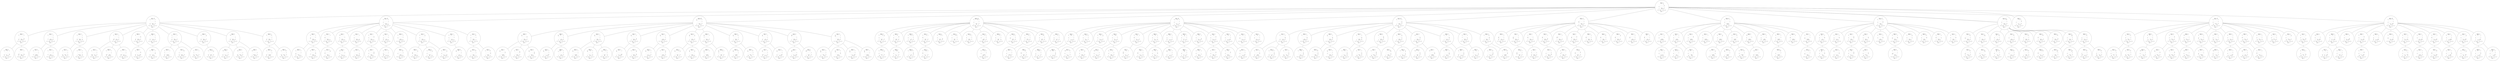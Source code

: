 graph "G" {
  node [
    fontname = "Courier";
  ];
  "240" [
    label = "Visits: 2\nValue: 1\n. . . . . . B . \n. . . . . . . . \n. . . . . . . A \n. . . . . . . A \nB . . . . . . . \n. . . . . . . . \n. . . A B . . B \nA . . B A B A . \n\nO \"A\" jogou, vez do \"B\":\n\nDepth: 2";
  ];
  "0" [
    label = "Visits: 31\nValue: 17\nB . . . . . . A \n. . . . . . . . \n. . . . . . . . \n. . . . . . . A \n. . . . . . . . \n. . . . . . . . \nB . . A B . . B \nA . . B A B A . \n\nO \"B\" jogou, vez do \"A\":\n\nDepth: 1";
  ];
  "1" [
    label = "Visits: 3\nValue: 1\nB . . . . . . A \n. . . . . . . . \n. . . . . . . . \n. . . . . . . . \n. . . . . . . . \n. . . . . . . A \nB . . A B . . B \nA . . B A B A . \n\nO \"A\" jogou, vez do \"B\":\n\nDepth: 2";
  ];
  "2" [
    label = "Visits: 1\nValue: 0\nB . . . B . . A \n. . . . . . . . \n. . . . . . . . \n. . . . . . . . \n. . . . . . . . \n. . . . . . . A \nB . . A . . . B \nA . . B A B A . \n\nO \"B\" jogou, vez do \"A\":\n\nDepth: 3";
  ];
  "3" [
    label = "Visits: 1\nValue: 1\n. . . . . . . A \n. . . . . . . . \n. . . . . . . . \n. . . . . . . . \n. . . . . . . . \nB . . . . . . A \nB . . A B . . B \nA . . B A B A . \n\nO \"B\" jogou, vez do \"A\":\n\nDepth: 3";
  ];
  "4" [
    label = "Visits: 3\nValue: 1\nB . . . . . . A \n. . . . . . . . \n. . . . . . . . \n. . . . . . . A \n. . . . . . . . \n. . . . . . . . \nB . . A B . . B \n. . A B A B A . \n\nO \"A\" jogou, vez do \"B\":\n\nDepth: 2";
  ];
  "5" [
    label = "Visits: 1\nValue: 0\nB . . . . . . A \n. . . . . . . . \n. . . . . . . . \n. . . . . . . A \n. . . . . . . . \n. . . . . . . . \nB . . A B B . . \n. . A B A B A . \n\nO \"B\" jogou, vez do \"A\":\n\nDepth: 3";
  ];
  "6" [
    label = "Visits: 1\nValue: 1\nB . . . . . . A \n. . . . . . . . \n. . . . . . . . \n. . . . . . . A \n. . . . . . . . \n. . . . . . . . \nB . . A B . . . \n. . A B A B A B \n\nO \"B\" jogou, vez do \"A\":\n\nDepth: 3";
  ];
  "7" [
    label = "Visits: 3\nValue: 1\nB . . . . . . A \n. . . . . . . . \n. . . . . . . . \n. . . . . . . A \n. . . . . . . . \n. . . . . . . . \nB . . A B . . B \nA . . B A B . A \n\nO \"A\" jogou, vez do \"B\":\n\nDepth: 2";
  ];
  "8" [
    label = "Visits: 1\nValue: 0\nB . . . . . . A \n. . . . . . . . \n. . . . . . . . \n. . . . . . . A \n. . . . . . . . \n. . . . . . . . \nB . . A B . . B \nA B . . A B . A \n\nO \"B\" jogou, vez do \"A\":\n\nDepth: 3";
  ];
  "9" [
    label = "Visits: 1\nValue: 1\nB . . . . . . A \n. . . . . . . . \n. . . . . . . . \n. . . . . . . A \n. . . . . . . . \n. . . . . . . . \n. . B A B . . B \nA . . B A B . A \n\nO \"B\" jogou, vez do \"A\":\n\nDepth: 3";
  ];
  "10" [
    label = "Visits: 4\nValue: 3\nB . . . . . . A \n. . . . . . . . \n. . . . . . . . \n. . . . . . . A \n. . . . . . . . \n. . . . . . . . \nB A . . B . . B \nA . . B A B A . \n\nO \"A\" jogou, vez do \"B\":\n\nDepth: 2";
  ];
  "11" [
    label = "Visits: 1\nValue: 0\nB . . . . . . A \n. . . . . . . . \n. . . . . . . . \n. . . . . . . A \n. . . . . . . . \n. . . . . . . . \nB A . . B . . B \nA B . . A B A . \n\nO \"B\" jogou, vez do \"A\":\n\nDepth: 3";
  ];
  "12" [
    label = "Visits: 1\nValue: 0\nB . . . . . . A \n. . . . . . . . \n. . . . . . . . \n. . . . . . . A \n. . . . . . . . \n. . . . . . . . \nB A . . B B . . \nA . . B A B A . \n\nO \"B\" jogou, vez do \"A\":\n\nDepth: 3";
  ];
  "13" [
    label = "Visits: 1\nValue: 1\nB . . . . . . A \n. . . . . . . . \n. . . . . . . . \n. . . . . . . A \n. . . . . . . . \n. . . . . . . . \nB A . . B . . . \nA . . B A B A B \n\nO \"B\" jogou, vez do \"A\":\n\nDepth: 3";
  ];
  "14" [
    label = "Visits: 2\nValue: 0\nB . . . . . . . \n. . . . . . . . \n. . . . . . . A \n. . . . . . . A \n. . . . . . . . \n. . . . . . . . \nB . . A B . . B \nA . . B A B A . \n\nO \"A\" jogou, vez do \"B\":\n\nDepth: 2";
  ];
  "15" [
    label = "Visits: 1\nValue: 1\nB . . . . . . . \n. . . . . . . . \n. . . . . . . A \n. . . . . . . A \n. . . . . . . . \n. . . . . . . . \nB . . A . . B B \nA . . B A B A . \n\nO \"B\" jogou, vez do \"A\":\n\nDepth: 3";
  ];
  "16" [
    label = "Visits: 2\nValue: 0\nB . . A . . . A \n. . . . . . . . \n. . . . . . . . \n. . . . . . . A \n. . . . . . . . \n. . . . . . . . \nB . . . B . . B \nA . . B A B A . \n\nO \"A\" jogou, vez do \"B\":\n\nDepth: 2";
  ];
  "17" [
    label = "Visits: 1\nValue: 1\nB . . A . . . A \n. . . . . . . . \n. . . . . . . . \n. . . . . . . A \n. . . . . . . B \n. . . . . . . . \nB . . . B . . . \nA . . B A B A . \n\nO \"B\" jogou, vez do \"A\":\n\nDepth: 3";
  ];
  "18" [
    label = "Visits: 4\nValue: 3\nB . . . . . . A \n. . . . . . . . \n. . . . . . . . \nA . . . . . . . \n. . . . . . . . \n. . . . . . . . \nB . . A B . . B \nA . . B A B A . \n\nO \"A\" jogou, vez do \"B\":\n\nDepth: 2";
  ];
  "19" [
    label = "Visits: 1\nValue: 0\nB . . . . . . A \n. . . . . . . . \n. . . . . . . . \nA . . . . . . . \n. . . . . . . . \n. . . . . . . . \nB . . A B B . . \nA . . B A B A . \n\nO \"B\" jogou, vez do \"A\":\n\nDepth: 3";
  ];
  "20" [
    label = "Visits: 1\nValue: 1\n. . . . . . B A \n. . . . . . . . \n. . . . . . . . \nA . . . . . . . \n. . . . . . . . \n. . . . . . . . \nB . . A B . . B \nA . . B A B A . \n\nO \"B\" jogou, vez do \"A\":\n\nDepth: 3";
  ];
  "21" [
    label = "Visits: 1\nValue: 0\nB . . . . . . A \n. . . . . . . . \n. . . . . . . . \nA . . . . . . . \n. . . . . . . . \n. . . . . . . . \nB . . A B . . B \nA B . . A B A . \n\nO \"B\" jogou, vez do \"A\":\n\nDepth: 3";
  ];
  "22" [
    label = "Visits: 2\nValue: 0\nB . . . . . . A \n. . . . . . . A \n. . . . . . . . \n. . . . . . . . \n. . . . . . . . \n. . . . . . . . \nB . . A B . . B \nA . . B A B A . \n\nO \"A\" jogou, vez do \"B\":\n\nDepth: 2";
  ];
  "23" [
    label = "Visits: 1\nValue: 1\nB . . . . B . A \n. . . . . . . A \n. . . . . . . . \n. . . . . . . . \n. . . . . . . . \n. . . . . . . . \nB . . A B . . B \nA . . B A . A . \n\nO \"B\" jogou, vez do \"A\":\n\nDepth: 3";
  ];
  "24" [
    label = "Visits: 4\nValue: 3\nB A . . . . . . \n. . . . . . . . \n. . . . . . . . \n. . . . . . . A \n. . . . . . . . \n. . . . . . . . \nB . . A B . . B \nA . . B A B A . \n\nO \"A\" jogou, vez do \"B\":\n\nDepth: 2";
  ];
  "25" [
    label = "Visits: 1\nValue: 0\nB A . . B . . . \n. . . . . . . . \n. . . . . . . . \n. . . . . . . A \n. . . . . . . . \n. . . . . . . . \nB . . A . . . B \nA . . B A B A . \n\nO \"B\" jogou, vez do \"A\":\n\nDepth: 3";
  ];
  "26" [
    label = "Visits: 1\nValue: 0\nB A . . . . . . \n. . . . . . . . \n. . . . . . . . \n. . . . . . . A \n. . . . . . . . \n. . . . . . . . \nB . . A B . . B \nA B . . A B A . \n\nO \"B\" jogou, vez do \"A\":\n\nDepth: 3";
  ];
  "27" [
    label = "Visits: 1\nValue: 0\nB A . . . . . . \n. . . . . . . . \n. . . . . . . . \n. . . . . . . A \n. . . . . . . . \n. . . . . . . . \n. . B A B . . B \nA . . B A B A . \n\nO \"B\" jogou, vez do \"A\":\n\nDepth: 3";
  ];
  "28" [
    label = "Visits: 3\nValue: 2\nB . . . . . A A \n. . . . . . . . \n. . . . . . . . \n. . . . . . . A \n. . . . . . . . \n. . . . . . . . \nB . . A B . . B \nA . . B A B . . \n\nO \"A\" jogou, vez do \"B\":\n\nDepth: 2";
  ];
  "29" [
    label = "Visits: 1\nValue: 1\nB . . . . . A A \n. . . . . . . . \n. . . . . . . . \n. . . . . . . A \n. . . . . . . . \n. . . . . . . . \nB . . A B B . . \nA . . B A B . . \n\nO \"B\" jogou, vez do \"A\":\n\nDepth: 3";
  ];
  "30" [
    label = "Visits: 1\nValue: 0\nB . . . . . A A \n. . . . . . . . \n. . . . . . . . \n. . . . . . . A \n. . . . . . . . \n. . . . . . . . \nB . . A B . . B \nA B . . A B . . \n\nO \"B\" jogou, vez do \"A\":\n\nDepth: 3";
  ];
  "31" [
    label = "Visits: 25\nValue: 13\nB . . . . . . A \n. . . . . . . . \n. . . . . . . . \n. . . . . . . A \nB . . . . . . . \n. . . . . . . . \n. . . A B . . . \nA . . B A B A B \n\nO \"B\" jogou, vez do \"A\":\n\nDepth: 1";
  ];
  "32" [
    label = "Visits: 3\nValue: 1\nB . . . . . . A \n. . . . . . . . \n. . . . . . . . \n. . . . . . . A \nB . . . . . . . \nA . . . . . . . \n. . . A B . . . \n. . . B A B A B \n\nO \"A\" jogou, vez do \"B\":\n\nDepth: 2";
  ];
  "33" [
    label = "Visits: 1\nValue: 0\nB . . . . . . A \n. . . . . . . . \n. . . . . . . . \n. . . . . . . A \nB . . . . . . . \nA . . . . . . . \n. . . A B . . . \nB . . . A B A B \n\nO \"B\" jogou, vez do \"A\":\n\nDepth: 3";
  ];
  "34" [
    label = "Visits: 1\nValue: 1\nB . . . . . . A \n. . . . . . . . \n. . . . . . . . \n. . . . . . . A \n. . . . . . . B \nA . . . . . . . \n. . . A B . . . \n. . . B A B A B \n\nO \"B\" jogou, vez do \"A\":\n\nDepth: 3";
  ];
  "35" [
    label = "Visits: 2\nValue: 1\nB . . . . . . A \n. . . . . . . . \n. . . . . . . . \nA . . . . . . . \nB . . . . . . . \n. . . . . . . . \n. . . A B . . . \nA . . B A B A B \n\nO \"A\" jogou, vez do \"B\":\n\nDepth: 2";
  ];
  "36" [
    label = "Visits: 1\nValue: 0\nB . . . . . . A \n. . . . . . . B \n. . . . . . . . \nA . . . . . . . \nB . . . . . . . \n. . . . . . . . \n. . . A B . . . \nA . . B A B A . \n\nO \"B\" jogou, vez do \"A\":\n\nDepth: 3";
  ];
  "37" [
    label = "Visits: 2\nValue: 1\nB A . . . . . . \n. . . . . . . . \n. . . . . . . . \n. . . . . . . A \nB . . . . . . . \n. . . . . . . . \n. . . A B . . . \nA . . B A B A B \n\nO \"A\" jogou, vez do \"B\":\n\nDepth: 2";
  ];
  "38" [
    label = "Visits: 1\nValue: 1\nB A . . B . . . \n. . . . . . . . \n. . . . . . . . \n. . . . . . . A \nB . . . . . . . \n. . . . . . . . \n. . . A . . . . \nA . . B A B A B \n\nO \"B\" jogou, vez do \"A\":\n\nDepth: 3";
  ];
  "39" [
    label = "Visits: 2\nValue: 1\nB . . . . . . A \n. . . . . . . . \n. . . . . . . . \n. . . . . . . . \nB . . . . . . . \n. . . . . . . . \n. . . A B . . A \nA . . B A B A B \n\nO \"A\" jogou, vez do \"B\":\n\nDepth: 2";
  ];
  "40" [
    label = "Visits: 1\nValue: 0\nB . . . . . . A \n. . . . . . . . \n. . . . . . . . \n. . . . . . . . \n. . . . . . . B \n. . . . . . . . \n. . . A B . . A \nA . . B A B A B \n\nO \"B\" jogou, vez do \"A\":\n\nDepth: 3";
  ];
  "41" [
    label = "Visits: 2\nValue: 1\nB . . . . . . . \n. . . . . . . . \n. . . . . . . A \n. . . . . . . A \nB . . . . . . . \n. . . . . . . . \n. . . A B . . . \nA . . B A B A B \n\nO \"A\" jogou, vez do \"B\":\n\nDepth: 2";
  ];
  "42" [
    label = "Visits: 1\nValue: 1\nB . . . . . . . \n. . . . . . . . \n. . . . . . . A \n. . . . . . . A \nB . . . . . . B \n. . . . . . . . \n. . . A B . . . \nA . . B A B A . \n\nO \"B\" jogou, vez do \"A\":\n\nDepth: 3";
  ];
  "43" [
    label = "Visits: 2\nValue: 1\nB . . . . . . A \n. . . . . . . . \n. . . . . . . . \n. . . . . . . A \nB . . . . . . . \n. . . . . . . . \nA . . . B . . . \nA . . B A B A B \n\nO \"A\" jogou, vez do \"B\":\n\nDepth: 2";
  ];
  "44" [
    label = "Visits: 1\nValue: 0\nB . . . . . . A \n. . . . . . . . \n. . . . . . . . \n. . . . . . . A \nB . . . . . . . \n. . . . . . . . \nA B . . . . . . \nA . . B A B A B \n\nO \"B\" jogou, vez do \"A\":\n\nDepth: 3";
  ];
  "45" [
    label = "Visits: 2\nValue: 0\nB . . . . . . A \n. . . . . . . . \n. . . . . . . . \n. . . . . . . A \nB . . . . . . . \n. . . . . . . . \n. . . A B . . . \n. . A B A B A B \n\nO \"A\" jogou, vez do \"B\":\n\nDepth: 2";
  ];
  "46" [
    label = "Visits: 1\nValue: 1\n. . . . . . B A \n. . . . . . . . \n. . . . . . . . \n. . . . . . . A \nB . . . . . . . \n. . . . . . . . \n. . . A B . . . \n. . A B A B A B \n\nO \"B\" jogou, vez do \"A\":\n\nDepth: 3";
  ];
  "47" [
    label = "Visits: 4\nValue: 3\nB . . . . . . A \n. . . . . . . A \n. . . . . . . . \n. . . . . . . . \nB . . . . . . . \n. . . . . . . . \n. . . A B . . . \nA . . B A B A B \n\nO \"A\" jogou, vez do \"B\":\n\nDepth: 2";
  ];
  "48" [
    label = "Visits: 1\nValue: 0\n. . . . . . . A \n. . . . . . . A \n. . . . . . . . \nB . . . . . . . \nB . . . . . . . \n. . . . . . . . \n. . . A B . . . \nA . . B A B A B \n\nO \"B\" jogou, vez do \"A\":\n\nDepth: 3";
  ];
  "49" [
    label = "Visits: 1\nValue: 0\nB . . . . B . A \n. . . . . . . A \n. . . . . . . . \n. . . . . . . . \nB . . . . . . . \n. . . . . . . . \n. . . A B . . . \nA . . B A . A B \n\nO \"B\" jogou, vez do \"A\":\n\nDepth: 3";
  ];
  "50" [
    label = "Visits: 1\nValue: 1\nB . . . . . . A \n. . . . . . . A \n. . . . . . . . \n. . . . . . . . \nB . . . . . . . \n. . . . . . . . \n. . . A . . . B \nA . . B A B A B \n\nO \"B\" jogou, vez do \"A\":\n\nDepth: 3";
  ];
  "51" [
    label = "Visits: 2\nValue: 1\nB . . A . . . A \n. . . . . . . . \n. . . . . . . . \n. . . . . . . A \nB . . . . . . . \n. . . . . . . . \n. . . . B . . . \nA . . B A B A B \n\nO \"A\" jogou, vez do \"B\":\n\nDepth: 2";
  ];
  "52" [
    label = "Visits: 1\nValue: 0\nB . . A . . . A \nB . . . . . . . \n. . . . . . . . \n. . . . . . . A \n. . . . . . . . \n. . . . . . . . \n. . . . B . . . \nA . . B A B A B \n\nO \"B\" jogou, vez do \"A\":\n\nDepth: 3";
  ];
  "53" [
    label = "Visits: 3\nValue: 2\nB . . . . . A A \n. . . . . . . . \n. . . . . . . . \n. . . . . . . A \nB . . . . . . . \n. . . . . . . . \n. . . A B . . . \nA . . B A B . B \n\nO \"A\" jogou, vez do \"B\":\n\nDepth: 2";
  ];
  "54" [
    label = "Visits: 1\nValue: 0\nB . . . . . A A \nB . . . . . . . \n. . . . . . . . \n. . . . . . . A \n. . . . . . . . \n. . . . . . . . \n. . . A B . . . \nA . . B A B . B \n\nO \"B\" jogou, vez do \"A\":\n\nDepth: 3";
  ];
  "55" [
    label = "Visits: 1\nValue: 1\nB . . . . . A A \n. . . . . . . . \n. . . . . . . . \n. . . . . . . A \n. . . . . . . B \n. . . . . . . . \n. . . A B . . . \nA . . B A B . B \n\nO \"B\" jogou, vez do \"A\":\n\nDepth: 3";
  ];
  "56" [
    label = "Visits: 38\nValue: 24\nB . . . . . . A \nB . . . . . . . \n. . . . . . . . \n. . . . . . . A \n. . . . . . . . \n. . . . . . . . \n. . . A B . . B \nA . . B A B A . \n\nO \"B\" jogou, vez do \"A\":\n\nDepth: 1";
  ];
  "57" [
    label = "Visits: 4\nValue: 2\nB . . . . . . . \nB . . . . . . . \n. . . . . . . A \n. . . . . . . A \n. . . . . . . . \n. . . . . . . . \n. . . A B . . B \nA . . B A B A . \n\nO \"A\" jogou, vez do \"B\":\n\nDepth: 2";
  ];
  "58" [
    label = "Visits: 1\nValue: 1\nB . . . . . . . \nB . . . . . . . \n. . . . . . . A \n. . . . . . . A \n. . . . . . . . \n. . . . . . . . \n. . . A B B . . \nA . . B A B A . \n\nO \"B\" jogou, vez do \"A\":\n\nDepth: 3";
  ];
  "59" [
    label = "Visits: 1\nValue: 1\nB . . . . . . . \n. . . . . . . B \n. . . . . . . A \n. . . . . . . A \n. . . . . . . . \n. . . . . . . . \n. . . A B . . B \nA . . B A B A . \n\nO \"B\" jogou, vez do \"A\":\n\nDepth: 3";
  ];
  "60" [
    label = "Visits: 1\nValue: 0\nB . . . . . . . \nB . . . . . . . \n. . . . . . . A \n. . . . . . . A \n. . . . . . . B \n. . . . . . . . \n. . . A B . . . \nA . . B A B A . \n\nO \"B\" jogou, vez do \"A\":\n\nDepth: 3";
  ];
  "61" [
    label = "Visits: 3\nValue: 1\nB . . A . . . A \nB . . . . . . . \n. . . . . . . . \n. . . . . . . A \n. . . . . . . . \n. . . . . . . . \n. . . . B . . B \nA . . B A B A . \n\nO \"A\" jogou, vez do \"B\":\n\nDepth: 2";
  ];
  "62" [
    label = "Visits: 1\nValue: 0\nB . . A . . . A \nB . . . . . . . \n. . . . . . . . \n. . . . . . . A \n. . . . . . . . \n. . . . . . . . \n. . . . . . B B \nA . . B A B A . \n\nO \"B\" jogou, vez do \"A\":\n\nDepth: 3";
  ];
  "63" [
    label = "Visits: 1\nValue: 1\n. . B A . . . A \nB . . . . . . . \n. . . . . . . . \n. . . . . . . A \n. . . . . . . . \n. . . . . . . . \n. . . . B . . B \nA . . B A B A . \n\nO \"B\" jogou, vez do \"A\":\n\nDepth: 3";
  ];
  "64" [
    label = "Visits: 4\nValue: 2\nB . . . . . . A \nB . . . . . . . \n. . . . . . . . \n. . . . . . . A \n. . . . . . . . \n. . . . . . . . \n. . . A B . . B \nA . . B A B . A \n\nO \"A\" jogou, vez do \"B\":\n\nDepth: 2";
  ];
  "65" [
    label = "Visits: 1\nValue: 0\nB . . . . . . A \nB . . . . . . . \n. . . . . . . . \n. . . . . . . A \n. . . . . . . . \n. . . . . . . . \n. . . A B B . . \nA . . B A B . A \n\nO \"B\" jogou, vez do \"A\":\n\nDepth: 3";
  ];
  "66" [
    label = "Visits: 1\nValue: 0\nB . . . B . . A \nB . . . . . . . \n. . . . . . . . \n. . . . . . . A \n. . . . . . . . \n. . . . . . . . \n. . . A . . . B \nA . . B A B . A \n\nO \"B\" jogou, vez do \"A\":\n\nDepth: 3";
  ];
  "67" [
    label = "Visits: 1\nValue: 1\nB . . . . B . A \nB . . . . . . . \n. . . . . . . . \n. . . . . . . A \n. . . . . . . . \n. . . . . . . . \n. . . A B . . B \nA . . B A . . A \n\nO \"B\" jogou, vez do \"A\":\n\nDepth: 3";
  ];
  "68" [
    label = "Visits: 3\nValue: 1\nB . . . . . . A \nB . . . . . . . \n. . . . . . . . \n. . . . . . . . \n. . . . . . . . \n. . . . . . . A \n. . . A B . . B \nA . . B A B A . \n\nO \"A\" jogou, vez do \"B\":\n\nDepth: 2";
  ];
  "69" [
    label = "Visits: 1\nValue: 1\nB . . . . . . A \nB . . . . . . . \n. . . . . . . . \n. . . . . . . . \n. . . . . . . . \n. . . . . . . A \n. . . A . . B B \nA . . B A B A . \n\nO \"B\" jogou, vez do \"A\":\n\nDepth: 3";
  ];
  "70" [
    label = "Visits: 1\nValue: 0\nB . . . . . . A \n. . . . . . . B \n. . . . . . . . \n. . . . . . . . \n. . . . . . . . \n. . . . . . . A \n. . . A B . . B \nA . . B A B A . \n\nO \"B\" jogou, vez do \"A\":\n\nDepth: 3";
  ];
  "71" [
    label = "Visits: 3\nValue: 1\nB . . . . . . A \nB . . . . . . . \n. . . . . . . . \n. . . . . . . A \n. . . . . . . . \n. . . . . . . . \n. . . A B . . B \n. . A B A B A . \n\nO \"A\" jogou, vez do \"B\":\n\nDepth: 2";
  ];
  "72" [
    label = "Visits: 1\nValue: 0\nB . . . B . . A \nB . . . . . . . \n. . . . . . . . \n. . . . . . . A \n. . . . . . . . \n. . . . . . . . \n. . . A . . . B \n. . A B A B A . \n\nO \"B\" jogou, vez do \"A\":\n\nDepth: 3";
  ];
  "73" [
    label = "Visits: 1\nValue: 1\nB . . . . . . A \n. . . . . . . B \n. . . . . . . . \n. . . . . . . A \n. . . . . . . . \n. . . . . . . . \n. . . A B . . B \n. . A B A B A . \n\nO \"B\" jogou, vez do \"A\":\n\nDepth: 3";
  ];
  "74" [
    label = "Visits: 3\nValue: 0\nB . . . . . . A \nB . . . . . . A \n. . . . . . . . \n. . . . . . . . \n. . . . . . . . \n. . . . . . . . \n. . . A B . . B \nA . . B A B A . \n\nO \"A\" jogou, vez do \"B\":\n\nDepth: 2";
  ];
  "75" [
    label = "Visits: 1\nValue: 1\nB . . . . B . A \nB . . . . . . A \n. . . . . . . . \n. . . . . . . . \n. . . . . . . . \n. . . . . . . . \n. . . A B . . B \nA . . B A . A . \n\nO \"B\" jogou, vez do \"A\":\n\nDepth: 3";
  ];
  "76" [
    label = "Visits: 1\nValue: 1\nB . . . . . . A \nB . . . . . . A \n. . . . . . . . \n. . . . . . . . \n. . . . . . . . \n. . . . . . . . \n. . . A B . . . \nA . . B A B A B \n\nO \"B\" jogou, vez do \"A\":\n\nDepth: 3";
  ];
  "77" [
    label = "Visits: 3\nValue: 1\nB . . . . . . A \nB . . . . . . . \n. . . . . . . . \nA . . . . . . . \n. . . . . . . . \n. . . . . . . . \n. . . A B . . B \nA . . B A B A . \n\nO \"A\" jogou, vez do \"B\":\n\nDepth: 2";
  ];
  "78" [
    label = "Visits: 1\nValue: 0\nB . . . . . . A \nB . . . . . . . \n. . . . . . . . \nA . . . . . . . \n. . . . . . . . \n. . . . . . . . \n. . . A B B . . \nA . . B A B A . \n\nO \"B\" jogou, vez do \"A\":\n\nDepth: 3";
  ];
  "79" [
    label = "Visits: 1\nValue: 1\nB . . . . B . A \nB . . . . . . . \n. . . . . . . . \nA . . . . . . . \n. . . . . . . . \n. . . . . . . . \n. . . A B . . B \nA . . B A . A . \n\nO \"B\" jogou, vez do \"A\":\n\nDepth: 3";
  ];
  "80" [
    label = "Visits: 3\nValue: 1\nB . . . . . A A \nB . . . . . . . \n. . . . . . . . \n. . . . . . . A \n. . . . . . . . \n. . . . . . . . \n. . . A B . . B \nA . . B A B . . \n\nO \"A\" jogou, vez do \"B\":\n\nDepth: 2";
  ];
  "81" [
    label = "Visits: 1\nValue: 0\nB . . . . . A A \nB . . . . . . . \n. . . . . . . . \n. . . . . . . A \n. . . . . . . . \n. . . . . . . . \n. . . A B B . . \nA . . B A B . . \n\nO \"B\" jogou, vez do \"A\":\n\nDepth: 3";
  ];
  "82" [
    label = "Visits: 1\nValue: 1\nB . . . . . A A \nB . . . . . . . \n. . . . . . . . \n. . . . . . . A \n. . . . . . . . \n. . . . . . . . \n. . . A B . . B \nA B . . A B . . \n\nO \"B\" jogou, vez do \"A\":\n\nDepth: 3";
  ];
  "83" [
    label = "Visits: 3\nValue: 1\nB . . . . . . A \nB . . . . . . . \n. . . . . . . . \n. . . . . . . A \n. . . . . . . . \n. . . . . . . . \nA . . . B . . B \nA . . B A B A . \n\nO \"A\" jogou, vez do \"B\":\n\nDepth: 2";
  ];
  "84" [
    label = "Visits: 1\nValue: 1\nB . . . . . . A \nB . . . . . . . \n. . . . . . . . \n. . . . . . . A \n. . . . . . . . \n. . . . . . . . \nA B . . . . . B \nA . . B A B A . \n\nO \"B\" jogou, vez do \"A\":\n\nDepth: 3";
  ];
  "85" [
    label = "Visits: 1\nValue: 0\nB . . . . . . A \nB . . . . . . . \n. . . . . . . . \n. . . . . . . A \n. . . . . . . . \n. . . . . . . . \nA . . . . . B B \nA . . B A B A . \n\nO \"B\" jogou, vez do \"A\":\n\nDepth: 3";
  ];
  "86" [
    label = "Visits: 3\nValue: 0\nB A . . . . . . \nB . . . . . . . \n. . . . . . . . \n. . . . . . . A \n. . . . . . . . \n. . . . . . . . \n. . . A B . . B \nA . . B A B A . \n\nO \"A\" jogou, vez do \"B\":\n\nDepth: 2";
  ];
  "87" [
    label = "Visits: 1\nValue: 1\nB A . . . . . . \nB . . . . . . . \n. . . . . . . . \n. . . . . . . A \n. . . . . . . . \n. . . . . . . . \n. . . A . . B B \nA . . B A B A . \n\nO \"B\" jogou, vez do \"A\":\n\nDepth: 3";
  ];
  "88" [
    label = "Visits: 1\nValue: 1\nB A . . . B . . \nB . . . . . . . \n. . . . . . . . \n. . . . . . . A \n. . . . . . . . \n. . . . . . . . \n. . . A B . . B \nA . . B A . A . \n\nO \"B\" jogou, vez do \"A\":\n\nDepth: 3";
  ];
  "89" [
    label = "Visits: 5\nValue: 3\nB . . . . . . A \nB . . . . . . . \nA . . . . . . . \n. . . . . . . A \n. . . . . . . . \n. . . . . . . . \n. . . A B . . B \n. . . B A B A . \n\nO \"A\" jogou, vez do \"B\":\n\nDepth: 2";
  ];
  "90" [
    label = "Visits: 1\nValue: 0\nB . . . . . . A \nB . . . . . . . \nA . . . . . . . \n. . . . . . . A \n. . . . . . . . \n. . . . . . . . \n. . . A B . . B \nB . . . A B A . \n\nO \"B\" jogou, vez do \"A\":\n\nDepth: 3";
  ];
  "91" [
    label = "Visits: 1\nValue: 0\nB . . . . . . A \nB . . . . . . . \nA . . . . . . . \n. . . . . . . A \n. . . . . . . B \n. . . . . . . . \n. . . A B . . . \n. . . B A B A . \n\nO \"B\" jogou, vez do \"A\":\n\nDepth: 3";
  ];
  "92" [
    label = "Visits: 1\nValue: 1\nB . . . . . . A \nB . . . . . . . \nA . . . . . . . \n. . . . . . . A \n. . . . . . . . \n. . . . . . . . \n. . . A . . B B \n. . . B A B A . \n\nO \"B\" jogou, vez do \"A\":\n\nDepth: 3";
  ];
  "93" [
    label = "Visits: 1\nValue: 1\nB . . . . . . A \nB . . . . . . . \nA . . . . . . . \n. . . . . . . A \n. . . . . . . . \n. . . . . . . . \n. . . A B B . . \n. . . B A B A . \n\nO \"B\" jogou, vez do \"A\":\n\nDepth: 3";
  ];
  "94" [
    label = "Visits: 22\nValue: 10\nB . . . . B . A \n. . . . . . . . \n. . . . . . . . \n. . . . . . . A \nB . . . . . . . \n. . . . . . . . \n. . . A B . . B \nA . . B A . A . \n\nO \"B\" jogou, vez do \"A\":\n\nDepth: 1";
  ];
  "95" [
    label = "Visits: 2\nValue: 1\nB . . . . B . A \n. . . . . . . A \n. . . . . . . . \n. . . . . . . . \nB . . . . . . . \n. . . . . . . . \n. . . A B . . B \nA . . B A . A . \n\nO \"A\" jogou, vez do \"B\":\n\nDepth: 2";
  ];
  "96" [
    label = "Visits: 1\nValue: 1\nB . . . . B . A \n. . . . . . . A \n. . . . . . . . \n. . . . . . . . \nB . . . . . . . \n. . . . . . . . \n. . . A B . . B \nA B . . A . A . \n\nO \"B\" jogou, vez do \"A\":\n\nDepth: 3";
  ];
  "97" [
    label = "Visits: 2\nValue: 1\nB . . . . B . . \n. . . . . . . . \n. . . . . . . A \n. . . . . . . A \nB . . . . . . . \n. . . . . . . . \n. . . A B . . B \nA . . B A . A . \n\nO \"A\" jogou, vez do \"B\":\n\nDepth: 2";
  ];
  "98" [
    label = "Visits: 1\nValue: 1\nB . . . B B . . \n. . . . . . . . \n. . . . . . . A \n. . . . . . . A \nB . . . . . . . \n. . . . . . . . \n. . . A . . . B \nA . . B A . A . \n\nO \"B\" jogou, vez do \"A\":\n\nDepth: 3";
  ];
  "99" [
    label = "Visits: 2\nValue: 2\nB . . A . B . A \n. . . . . . . . \n. . . . . . . . \n. . . . . . . A \nB . . . . . . . \n. . . . . . . . \n. . . . B . . B \nA . . B A . A . \n\nO \"A\" jogou, vez do \"B\":\n\nDepth: 2";
  ];
  "100" [
    label = "Visits: 1\nValue: 0\nB . . A . B . A \n. . . . . . . . \n. . . . . . . . \n. . . . . . . A \n. . . . . . . B \n. . . . . . . . \n. . . . B . . B \nA . . B A . A . \n\nO \"B\" jogou, vez do \"A\":\n\nDepth: 3";
  ];
  "101" [
    label = "Visits: 2\nValue: 2\nB . . . . B . A \n. . . . . . . . \n. . . . . . . . \nA . . . . . . . \nB . . . . . . . \n. . . . . . . . \n. . . A B . . B \nA . . B A . A . \n\nO \"A\" jogou, vez do \"B\":\n\nDepth: 2";
  ];
  "102" [
    label = "Visits: 1\nValue: 0\nB . . . B B . A \n. . . . . . . . \n. . . . . . . . \nA . . . . . . . \nB . . . . . . . \n. . . . . . . . \n. . . A . . . B \nA . . B A . A . \n\nO \"B\" jogou, vez do \"A\":\n\nDepth: 3";
  ];
  "103" [
    label = "Visits: 1\nValue: 0\nB . . . . B . A \n. . . . . . . . \n. . . . . . . . \n. . . . . . . . \nB . . . . . . . \n. . . . . . . A \n. . . A B . . B \nA . . B A . A . \n\nO \"A\" jogou, vez do \"B\":\n\nDepth: 2";
  ];
  "104" [
    label = "Visits: 1\nValue: 0\nB . . . . B A A \n. . . . . . . . \n. . . . . . . . \n. . . . . . . A \nB . . . . . . . \n. . . . . . . . \n. . . A B . . B \nA . . B A . . . \n\nO \"A\" jogou, vez do \"B\":\n\nDepth: 2";
  ];
  "105" [
    label = "Visits: 1\nValue: 0\nB . . . . B . A \n. . . . . . . . \n. . . . . . . . \n. . . . . . . A \nB . . . . . . . \n. . . . . . . . \n. . . A B . . B \nA . . B A A . . \n\nO \"A\" jogou, vez do \"B\":\n\nDepth: 2";
  ];
  "106" [
    label = "Visits: 2\nValue: 2\nB . . . . B . A \n. . . . . . . . \n. . . . . . . . \n. . . . . . . A \nB . . . . . . . \n. . . . . . . . \n. . . A B . . B \n. . A B A . A . \n\nO \"A\" jogou, vez do \"B\":\n\nDepth: 2";
  ];
  "107" [
    label = "Visits: 1\nValue: 0\nB . . . . B . A \n. . . . . . . . \n. . . . . . . . \n. . . . . . . A \nB . . . . . . . \n. . . . . . . . \n. . . A B B . . \n. . A B A . A . \n\nO \"B\" jogou, vez do \"A\":\n\nDepth: 3";
  ];
  "108" [
    label = "Visits: 1\nValue: 0\nB . . . . B . A \n. . . . . . . . \n. . . . . . . . \n. . . . . . . A \nB . . . . . . . \n. . . . . . . . \n. . . A B . . B \nA . . B A . . A \n\nO \"A\" jogou, vez do \"B\":\n\nDepth: 2";
  ];
  "109" [
    label = "Visits: 1\nValue: 0\nB . . . . B . A \n. . . . . . . . \n. . . . . . . . \n. . . . . . . A \nB . . . . . . . \nA . . . . . . . \n. . . A B . . B \n. . . B A . A . \n\nO \"A\" jogou, vez do \"B\":\n\nDepth: 2";
  ];
  "110" [
    label = "Visits: 2\nValue: 1\nB . . . . B . A \n. . . . . . . . \n. . . . . . . . \n. . . . . . . A \nB . . . . . . . \n. . . . . . . . \n. . . A B . . B \nA . . B . A A . \n\nO \"A\" jogou, vez do \"B\":\n\nDepth: 2";
  ];
  "111" [
    label = "Visits: 1\nValue: 1\nB . . . . . . A \n. . . . . . . . \n. . . . . . . . \n. . . . . . . A \nB . . . . . . . \n. . . . . . . . \n. . . A B B . B \nA . . B . A A . \n\nO \"B\" jogou, vez do \"A\":\n\nDepth: 3";
  ];
  "112" [
    label = "Visits: 2\nValue: 1\nB . . . . B A . \n. . . . . . . . \n. . . . . . . . \n. . . . . . . A \nB . . . . . . . \n. . . . . . . . \n. . . A B . . B \nA . . B A . A . \n\nO \"A\" jogou, vez do \"B\":\n\nDepth: 2";
  ];
  "113" [
    label = "Visits: 1\nValue: 1\n. . . . . B A . \n. . . . . . . . \n. . . . . . . . \nB . . . . . . A \nB . . . . . . . \n. . . . . . . . \n. . . A B . . B \nA . . B A . A . \n\nO \"B\" jogou, vez do \"A\":\n\nDepth: 3";
  ];
  "114" [
    label = "Visits: 2\nValue: 2\nB . . . . B . A \n. . . . . . . . \n. . . . . . . . \n. . . . . . . A \nB . . . . . . . \n. . . . . . . . \nA . . . B . . B \nA . . B A . A . \n\nO \"A\" jogou, vez do \"B\":\n\nDepth: 2";
  ];
  "115" [
    label = "Visits: 1\nValue: 0\nB . . . B B . A \n. . . . . . . . \n. . . . . . . . \n. . . . . . . A \nB . . . . . . . \n. . . . . . . . \nA . . . . . . B \nA . . B A . A . \n\nO \"B\" jogou, vez do \"A\":\n\nDepth: 3";
  ];
  "116" [
    label = "Visits: 28\nValue: 15\nB . . . B . . A \n. . . . . . . . \n. . . . . . . . \n. . . . . . . A \nB . . . . . . . \n. . . . . . . . \n. . . A . . . B \nA . . B A B A . \n\nO \"B\" jogou, vez do \"A\":\n\nDepth: 1";
  ];
  "117" [
    label = "Visits: 2\nValue: 1\nB . . A B . . A \n. . . . . . . . \n. . . . . . . . \n. . . . . . . A \nB . . . . . . . \n. . . . . . . . \n. . . . . . . B \nA . . B A B A . \n\nO \"A\" jogou, vez do \"B\":\n\nDepth: 2";
  ];
  "118" [
    label = "Visits: 1\nValue: 0\nB . . A B . . A \n. . . . . . . . \n. . . . . . . . \n. . . . . . . A \n. . . . . . . B \n. . . . . . . . \n. . . . . . . B \nA . . B A B A . \n\nO \"B\" jogou, vez do \"A\":\n\nDepth: 3";
  ];
  "119" [
    label = "Visits: 2\nValue: 1\nB . . . B . A A \n. . . . . . . . \n. . . . . . . . \n. . . . . . . A \nB . . . . . . . \n. . . . . . . . \n. . . A . . . B \nA . . B A B . . \n\nO \"A\" jogou, vez do \"B\":\n\nDepth: 2";
  ];
  "120" [
    label = "Visits: 1\nValue: 0\nB B . . . . A A \n. . . . . . . . \n. . . . . . . . \n. . . . . . . A \nB . . . . . . . \n. . . . . . . . \n. . . A . . . B \nA . . B A B . . \n\nO \"B\" jogou, vez do \"A\":\n\nDepth: 3";
  ];
  "121" [
    label = "Visits: 2\nValue: 0\nB . . . B . . A \n. . . . . . . A \n. . . . . . . . \n. . . . . . . . \nB . . . . . . . \n. . . . . . . . \n. . . A . . . B \nA . . B A B A . \n\nO \"A\" jogou, vez do \"B\":\n\nDepth: 2";
  ];
  "122" [
    label = "Visits: 1\nValue: 1\nB . . . . . . A \n. . . . . . . A \n. . . . . . . . \n. . . . . . . . \nB . . . . . . . \n. . . . . . . . \n. . . A B . . B \nA . . B A B A . \n\nO \"B\" jogou, vez do \"A\":\n\nDepth: 3";
  ];
  "123" [
    label = "Visits: 3\nValue: 2\nB . . . B A . . \n. . . . . . . . \n. . . . . . . . \n. . . . . . . A \nB . . . . . . . \n. . . . . . . . \n. . . A . . . B \nA . . B A B A . \n\nO \"A\" jogou, vez do \"B\":\n\nDepth: 2";
  ];
  "124" [
    label = "Visits: 1\nValue: 0\nB B . . . A . . \n. . . . . . . . \n. . . . . . . . \n. . . . . . . A \nB . . . . . . . \n. . . . . . . . \n. . . A . . . B \nA . . B A B A . \n\nO \"B\" jogou, vez do \"A\":\n\nDepth: 3";
  ];
  "125" [
    label = "Visits: 1\nValue: 1\nB . . . . A . . \n. . . . . . . . \n. . . . . . . . \n. . . . . . . A \nB . . . . . . . \n. . . . . . . . \n. . . A B . . B \nA . . B A B A . \n\nO \"B\" jogou, vez do \"A\":\n\nDepth: 3";
  ];
  "126" [
    label = "Visits: 2\nValue: 1\nB . . . B . . A \n. . . . . . . . \n. . . . . . . . \nA . . . . . . . \nB . . . . . . . \n. . . . . . . . \n. . . A . . . B \nA . . B A B A . \n\nO \"A\" jogou, vez do \"B\":\n\nDepth: 2";
  ];
  "127" [
    label = "Visits: 1\nValue: 1\n. . . . B . . A \n. . . . . . . . \nB . . . . . . . \nA . . . . . . . \nB . . . . . . . \n. . . . . . . . \n. . . A . . . B \nA . . B A B A . \n\nO \"B\" jogou, vez do \"A\":\n\nDepth: 3";
  ];
  "128" [
    label = "Visits: 3\nValue: 2\nB . . . B . . A \n. . . . . . . . \n. . . . . . . . \n. . . . . . . A \nB . . . . . . . \n. . . . . . . . \n. . . A . . . B \nA . . B A B . A \n\nO \"A\" jogou, vez do \"B\":\n\nDepth: 2";
  ];
  "129" [
    label = "Visits: 1\nValue: 0\n. . . . B . . A \n. . . . . . . . \n. . . . . . . . \nB . . . . . . A \nB . . . . . . . \n. . . . . . . . \n. . . A . . . B \nA . . B A B . A \n\nO \"B\" jogou, vez do \"A\":\n\nDepth: 3";
  ];
  "130" [
    label = "Visits: 1\nValue: 1\nB . . . B . . A \n. . . . . . . . \n. . . . . . . . \n. . . . . . . A \nB . . . . . . B \n. . . . . . . . \n. . . A . . . . \nA . . B A B . A \n\nO \"B\" jogou, vez do \"A\":\n\nDepth: 3";
  ];
  "131" [
    label = "Visits: 2\nValue: 1\nB . . . B . . A \n. . . . . . . . \n. . . . . . . . \n. . . . . . . A \nB . . . . . . . \n. . . . . . . . \nA . . . . . . B \nA . . B A B A . \n\nO \"A\" jogou, vez do \"B\":\n\nDepth: 2";
  ];
  "132" [
    label = "Visits: 1\nValue: 1\nB . . . B . . A \nB . . . . . . . \n. . . . . . . . \n. . . . . . . A \n. . . . . . . . \n. . . . . . . . \nA . . . . . . B \nA . . B A B A . \n\nO \"B\" jogou, vez do \"A\":\n\nDepth: 3";
  ];
  "133" [
    label = "Visits: 2\nValue: 0\nB . . . B . . A \n. . . . A . . . \n. . . . . . . . \n. . . . . . . A \nB . . . . . . . \n. . . . . . . . \n. . . A . . . B \nA . . B . B A . \n\nO \"A\" jogou, vez do \"B\":\n\nDepth: 2";
  ];
  "134" [
    label = "Visits: 1\nValue: 1\n. . . B B . . A \n. . . . A . . . \n. . . . . . . . \n. . . . . . . A \nB . . . . . . . \n. . . . . . . . \n. . . A . . . B \nA . . B . B A . \n\nO \"B\" jogou, vez do \"A\":\n\nDepth: 3";
  ];
  "135" [
    label = "Visits: 2\nValue: 1\nB . . . B . . A \n. . . . . . . . \n. . . . . . . . \n. . . . . . . . \nB . . . . . . . \n. . . . . . . A \n. . . A . . . B \nA . . B A B A . \n\nO \"A\" jogou, vez do \"B\":\n\nDepth: 2";
  ];
  "136" [
    label = "Visits: 1\nValue: 1\nB . . . B . . A \n. . . . . . . . \n. . . . . . . . \n. . . . . . . . \nB . . . . . . . \n. . . . . . . A \n. . . A B . . . \nA . . B A B A . \n\nO \"B\" jogou, vez do \"A\":\n\nDepth: 3";
  ];
  "137" [
    label = "Visits: 3\nValue: 2\nB . . . B . . . \n. . . . . . . . \n. . . . . . . A \n. . . . . . . A \nB . . . . . . . \n. . . . . . . . \n. . . A . . . B \nA . . B A B A . \n\nO \"A\" jogou, vez do \"B\":\n\nDepth: 2";
  ];
  "138" [
    label = "Visits: 1\nValue: 0\nB . . . . . . . \n. . . . . . . . \n. . . . . . . A \n. . . . . . . A \nB . . . . . . . \n. . . . . . . . \n. . . A B . . B \nA . . B A B A . \n\nO \"B\" jogou, vez do \"A\":\n\nDepth: 3";
  ];
  "139" [
    label = "Visits: 1\nValue: 1\nB . . . B . . . \n. . . . . . . . \n. . . . . . . A \n. . . . . . . A \nB . . . . . . . \n. . . . . . . . \n. . . A B . . . \nA . . B A B A . \n\nO \"B\" jogou, vez do \"A\":\n\nDepth: 3";
  ];
  "140" [
    label = "Visits: 2\nValue: 1\nB . . . B . . A \n. . . . . . . . \n. . . . . . . . \n. . . . . . . A \nB . . . . . . . \n. . . . . . . . \n. . . . . . A B \nA . . B A B A . \n\nO \"A\" jogou, vez do \"B\":\n\nDepth: 2";
  ];
  "141" [
    label = "Visits: 1\nValue: 0\nB B . . . . . A \n. . . . . . . . \n. . . . . . . . \n. . . . . . . A \nB . . . . . . . \n. . . . . . . . \n. . . . . . A B \nA . . B A B A . \n\nO \"B\" jogou, vez do \"A\":\n\nDepth: 3";
  ];
  "142" [
    label = "Visits: 1\nValue: 0\nB . . . B . . A \n. . . . . . . . \n. . . . . . . . \n. . . . . . . A \nB . . . . . . . \nA . . . . . . . \n. . . A . . . B \n. . . B A B A . \n\nO \"A\" jogou, vez do \"B\":\n\nDepth: 2";
  ];
  "143" [
    label = "Visits: 1\nValue: 0\nB . . . B . . A \n. . . . . . . . \n. . . . . . . . \n. . . . . . . A \nB . . . . . . . \n. . . . . . . . \n. . . A . . . B \n. . A B A B A . \n\nO \"A\" jogou, vez do \"B\":\n\nDepth: 2";
  ];
  "144" [
    label = "Visits: 29\nValue: 16\nB . . . . . . A \n. . . . . . . . \n. . . . . . . . \n. . . . . . . A \n. . . . . . . B \n. . . . . . . . \n. . . A B . . B \nA . . B A B A . \n\nO \"B\" jogou, vez do \"A\":\n\nDepth: 1";
  ];
  "145" [
    label = "Visits: 4\nValue: 3\nB . . . . . . A \n. . . . . . . . \n. . . . . . . . \n. . . . . . . A \n. . . . . . . B \n. . . . . . . . \nA . . . B . . B \nA . . B A B A . \n\nO \"A\" jogou, vez do \"B\":\n\nDepth: 2";
  ];
  "146" [
    label = "Visits: 1\nValue: 0\nB . . . . . . A \n. . . . . . . . \n. . . . . . . . \n. . . . . . . A \n. . . . . . . B \n. . . . . . . . \nA . . . B B . . \nA . . B A B A . \n\nO \"B\" jogou, vez do \"A\":\n\nDepth: 3";
  ];
  "147" [
    label = "Visits: 1\nValue: 0\nB . . . . B . A \n. . . . . . . . \n. . . . . . . . \n. . . . . . . A \n. . . . . . . B \n. . . . . . . . \nA . . . B . . B \nA . . B A . A . \n\nO \"B\" jogou, vez do \"A\":\n\nDepth: 3";
  ];
  "148" [
    label = "Visits: 1\nValue: 1\nB . . . . . . A \n. . . . . . . . \n. . . . . . . . \n. . . . . . . A \n. . . . . . . B \n. . . . . . . . \nA . . . B . . B \nA B . . A B A . \n\nO \"B\" jogou, vez do \"A\":\n\nDepth: 3";
  ];
  "149" [
    label = "Visits: 2\nValue: 0\nB . . . . . . A \n. . . . . . . . \n. . . . . . . . \n. . . . . . . A \n. . . . . . . B \n. . . . . . . . \n. . . A B . . B \n. . A B A B A . \n\nO \"A\" jogou, vez do \"B\":\n\nDepth: 2";
  ];
  "150" [
    label = "Visits: 1\nValue: 1\nB . . . B . . A \n. . . . . . . . \n. . . . . . . . \n. . . . . . . A \n. . . . . . . B \n. . . . . . . . \n. . . A . . . B \n. . A B A B A . \n\nO \"B\" jogou, vez do \"A\":\n\nDepth: 3";
  ];
  "151" [
    label = "Visits: 3\nValue: 2\nB . . . . . . A \nA . . . . . . . \n. . . . . . . . \n. . . . . . . A \n. . . . . . . B \n. . . . . . . . \n. . . A B . . B \n. . . B A B A . \n\nO \"A\" jogou, vez do \"B\":\n\nDepth: 2";
  ];
  "152" [
    label = "Visits: 1\nValue: 0\n. . . . . . B A \nA . . . . . . . \n. . . . . . . . \n. . . . . . . A \n. . . . . . . B \n. . . . . . . . \n. . . A B . . B \n. . . B A B A . \n\nO \"B\" jogou, vez do \"A\":\n\nDepth: 3";
  ];
  "153" [
    label = "Visits: 1\nValue: 0\nB . . . . . . A \nA . . . . . . . \n. . . . . . . . \n. . . . . . . A \nB . . . . . . . \n. . . . . . . . \n. . . A B . . B \n. . . B A B A . \n\nO \"B\" jogou, vez do \"A\":\n\nDepth: 3";
  ];
  "154" [
    label = "Visits: 3\nValue: 1\nB . . . . . . A \n. . . . . . . . \n. . . . . . . . \n. . . . . . . A \n. . . . . . . B \n. . . . . . . . \n. . . A B . . B \nA . . B A B . A \n\nO \"A\" jogou, vez do \"B\":\n\nDepth: 2";
  ];
  "155" [
    label = "Visits: 1\nValue: 1\nB . . . B . . A \n. . . . . . . . \n. . . . . . . . \n. . . . . . . A \n. . . . . . . B \n. . . . . . . . \n. . . A . . . B \nA . . B A B . A \n\nO \"B\" jogou, vez do \"A\":\n\nDepth: 3";
  ];
  "156" [
    label = "Visits: 1\nValue: 1\nB . . . . . . A \n. . . . . . . . \n. . . . . . . . \n. . . . . . . A \n. . . . . . . B \n. . . . . . . . \n. . . A B . . B \nA B . . A B . A \n\nO \"B\" jogou, vez do \"A\":\n\nDepth: 3";
  ];
  "157" [
    label = "Visits: 2\nValue: 0\nB . . . . . . . \n. . . . . . . . \n. . . . . . . A \n. . . . . . . A \n. . . . . . . B \n. . . . . . . . \n. . . A B . . B \nA . . B A B A . \n\nO \"A\" jogou, vez do \"B\":\n\nDepth: 2";
  ];
  "158" [
    label = "Visits: 1\nValue: 1\nB . . . . . . . \n. . . . . . . . \n. . . . . . . A \n. . . . . . . A \n. . . . . . . B \n. . . . . . . . \n. . . A B . . B \nA B . . A B A . \n\nO \"B\" jogou, vez do \"A\":\n\nDepth: 3";
  ];
  "159" [
    label = "Visits: 3\nValue: 2\nB . . . . . . A \n. . . . . . . A \n. . . . . . . . \n. . . . . . . . \n. . . . . . . B \n. . . . . . . . \n. . . A B . . B \nA . . B A B A . \n\nO \"A\" jogou, vez do \"B\":\n\nDepth: 2";
  ];
  "160" [
    label = "Visits: 1\nValue: 1\n. . . . . . B A \n. . . . . . . A \n. . . . . . . . \n. . . . . . . . \n. . . . . . . B \n. . . . . . . . \n. . . A B . . B \nA . . B A B A . \n\nO \"B\" jogou, vez do \"A\":\n\nDepth: 3";
  ];
  "161" [
    label = "Visits: 1\nValue: 0\nB . . . B . . A \n. . . . . . . A \n. . . . . . . . \n. . . . . . . . \n. . . . . . . B \n. . . . . . . . \n. . . A . . . B \nA . . B A B A . \n\nO \"B\" jogou, vez do \"A\":\n\nDepth: 3";
  ];
  "162" [
    label = "Visits: 3\nValue: 2\nB A . . . . . . \n. . . . . . . . \n. . . . . . . . \n. . . . . . . A \n. . . . . . . B \n. . . . . . . . \n. . . A B . . B \nA . . B A B A . \n\nO \"A\" jogou, vez do \"B\":\n\nDepth: 2";
  ];
  "163" [
    label = "Visits: 1\nValue: 0\nB A . . . B . . \n. . . . . . . . \n. . . . . . . . \n. . . . . . . A \n. . . . . . . B \n. . . . . . . . \n. . . A B . . B \nA . . B A . A . \n\nO \"B\" jogou, vez do \"A\":\n\nDepth: 3";
  ];
  "164" [
    label = "Visits: 1\nValue: 1\nB A . . . . . . \n. . . . . . . . \n. . . . . . . . \n. . . . . . . A \n. . . . . . . B \n. . . . . . . . \n. . . A B B . . \nA . . B A B A . \n\nO \"B\" jogou, vez do \"A\":\n\nDepth: 3";
  ];
  "165" [
    label = "Visits: 3\nValue: 1\nB . . A . . . A \n. . . . . . . . \n. . . . . . . . \n. . . . . . . A \n. . . . . . . B \n. . . . . . . . \n. . . . B . . B \nA . . B A B A . \n\nO \"A\" jogou, vez do \"B\":\n\nDepth: 2";
  ];
  "166" [
    label = "Visits: 1\nValue: 1\nB . . A . . . A \n. . . . . . . . \n. . . . . . . . \n. . . . . . . A \n. . . . . . . B \n. . . . . . . B \n. . . . B . . . \nA . . B A B A . \n\nO \"B\" jogou, vez do \"A\":\n\nDepth: 3";
  ];
  "167" [
    label = "Visits: 1\nValue: 1\nB . . A . . . A \n. . . . . . . . \n. . . . . . . . \n. . . . . . . A \n. . . . . . . B \n. . . . . . . . \nB . . . . . . B \nA . . B A B A . \n\nO \"B\" jogou, vez do \"A\":\n\nDepth: 3";
  ];
  "168" [
    label = "Visits: 2\nValue: 0\nB . . . . . . A \n. . . . . . . . \n. . . . . . . . \nA . . . . . . . \n. . . . . . . B \n. . . . . . . . \n. . . A B . . B \nA . . B A B A . \n\nO \"A\" jogou, vez do \"B\":\n\nDepth: 2";
  ];
  "169" [
    label = "Visits: 1\nValue: 1\nB . . . B . . A \n. . . . . . . . \n. . . . . . . . \nA . . . . . . . \n. . . . . . . B \n. . . . . . . . \n. . . A . . . B \nA . . B A B A . \n\nO \"B\" jogou, vez do \"A\":\n\nDepth: 3";
  ];
  "170" [
    label = "Visits: 3\nValue: 2\nB . . . . . A A \n. . . . . . . . \n. . . . . . . . \n. . . . . . . A \n. . . . . . . B \n. . . . . . . . \n. . . A B . . B \nA . . B A B . . \n\nO \"A\" jogou, vez do \"B\":\n\nDepth: 2";
  ];
  "171" [
    label = "Visits: 1\nValue: 1\nB . . . . . A A \n. . . . . . . . \n. . . . . . . . \n. . . . . . . A \n. . . . . . . B \n. . . . . . . . \n. . . A . . B B \nA . . B A B . . \n\nO \"B\" jogou, vez do \"A\":\n\nDepth: 3";
  ];
  "172" [
    label = "Visits: 1\nValue: 0\nB . . . . . A A \n. . . . . . . . \n. . . . . . . . \n. . . . . . . A \n. . . . . . . B \n. . . . . . . . \n. . . A B B . . \nA . . B A B . . \n\nO \"B\" jogou, vez do \"A\":\n\nDepth: 3";
  ];
  "173" [
    label = "Visits: 17\nValue: 6\n. . . . . . . A \n. . . . . . . . \n. . . . . . . . \nB . . . . . . A \nB . . . . . . . \n. . . . . . . . \n. . . A B . . B \nA . . B A B A . \n\nO \"B\" jogou, vez do \"A\":\n\nDepth: 1";
  ];
  "174" [
    label = "Visits: 1\nValue: 0\n. . . . . . . A \n. . . . . . . . \n. . . . . . . . \nB . . . . . . A \nB . . . . . . . \n. . . . . . . . \nA . . . B . . B \nA . . B A B A . \n\nO \"A\" jogou, vez do \"B\":\n\nDepth: 2";
  ];
  "175" [
    label = "Visits: 2\nValue: 1\n. . . . . . . A \n. . . . . . . . \n. . . . . . . . \nB . . . . . . A \nB . . . . . . . \nA . . . . . . . \n. . . A B . . B \n. . . B A B A . \n\nO \"A\" jogou, vez do \"B\":\n\nDepth: 2";
  ];
  "176" [
    label = "Visits: 1\nValue: 1\n. . . . . B . A \n. . . . . . . . \n. . . . . . . . \nB . . . . . . A \nB . . . . . . . \nA . . . . . . . \n. . . A B . . B \n. . . B A . A . \n\nO \"B\" jogou, vez do \"A\":\n\nDepth: 3";
  ];
  "177" [
    label = "Visits: 2\nValue: 1\nA . . . . . . . \n. . . . . . . . \n. . . . . . . . \nB . . . . . . A \nB . . . . . . . \n. . . . . . . . \n. . . A B . . B \nA . . B A B A . \n\nO \"A\" jogou, vez do \"B\":\n\nDepth: 2";
  ];
  "178" [
    label = "Visits: 1\nValue: 1\nA . . . . . . . \n. . . . . . . . \n. . . . . . . . \nB . . . . . . A \n. . . . . . . . \n. . . . . . . . \nB . . A B . . B \nA . . B A B A . \n\nO \"B\" jogou, vez do \"A\":\n\nDepth: 3";
  ];
  "179" [
    label = "Visits: 2\nValue: 2\n. . . . . . . A \n. . . . . . . . \n. . . . . . . . \nB . . . . . . . \nB . . . . . . . \n. . . . . . . A \n. . . A B . . B \nA . . B A B A . \n\nO \"A\" jogou, vez do \"B\":\n\nDepth: 2";
  ];
  "180" [
    label = "Visits: 1\nValue: 0\n. . . . . . . A \n. . . . . . . . \n. . . . . . . . \n. . . . . . . B \nB . . . . . . . \n. . . . . . . A \n. . . A B . . B \nA . . B A B A . \n\nO \"B\" jogou, vez do \"A\":\n\nDepth: 3";
  ];
  "181" [
    label = "Visits: 2\nValue: 1\n. . . . . . . A \n. . . . . . . . \n. . . . . . . . \nB A . . . . . . \nB . . . . . . . \n. . . . . . . . \n. . . A B . . B \nA . . B A B A . \n\nO \"A\" jogou, vez do \"B\":\n\nDepth: 2";
  ];
  "182" [
    label = "Visits: 1\nValue: 1\nB . . . . . . A \n. . . . . . . . \n. . . . . . . . \n. A . . . . . . \nB . . . . . . . \n. . . . . . . . \n. . . A B . . B \nA . . B A B A . \n\nO \"B\" jogou, vez do \"A\":\n\nDepth: 3";
  ];
  "183" [
    label = "Visits: 2\nValue: 2\n. . . . . . . . \n. . . . . . . . \n. . . . . . . A \nB . . . . . . A \nB . . . . . . . \n. . . . . . . . \n. . . A B . . B \nA . . B A B A . \n\nO \"A\" jogou, vez do \"B\":\n\nDepth: 2";
  ];
  "184" [
    label = "Visits: 1\nValue: 0\n. . . . . B . . \n. . . . . . . . \n. . . . . . . A \nB . . . . . . A \nB . . . . . . . \n. . . . . . . . \n. . . A B . . B \nA . . B A . A . \n\nO \"B\" jogou, vez do \"A\":\n\nDepth: 3";
  ];
  "185" [
    label = "Visits: 1\nValue: 1\n. . . . . . . A \n. . . . . . . . \n. . . . . . . . \nB . . . . . . A \nB . . . . . . . \n. . . . . . . . \n. . . A B . . B \nA . . B A B . A \n\nO \"A\" jogou, vez do \"B\":\n\nDepth: 2";
  ];
  "186" [
    label = "Visits: 1\nValue: 1\n. . . . . . A A \n. . . . . . . . \n. . . . . . . . \nB . . . . . . A \nB . . . . . . . \n. . . . . . . . \n. . . A B . . B \nA . . B A B . . \n\nO \"A\" jogou, vez do \"B\":\n\nDepth: 2";
  ];
  "187" [
    label = "Visits: 1\nValue: 0\n. . . . . . . A \n. . . . . . . A \n. . . . . . . . \nB . . . . . . . \nB . . . . . . . \n. . . . . . . . \n. . . A B . . B \nA . . B A B A . \n\nO \"A\" jogou, vez do \"B\":\n\nDepth: 2";
  ];
  "188" [
    label = "Visits: 1\nValue: 1\n. . . . . . . A \n. . . . . . . . \n. . . . . . . . \nB . . . . . . A \nB . . . . . . . \n. . . . . . . . \n. . . A B . . B \n. . A B A B A . \n\nO \"A\" jogou, vez do \"B\":\n\nDepth: 2";
  ];
  "189" [
    label = "Visits: 1\nValue: 1\n. . . A . . . A \n. . . . . . . . \n. . . . . . . . \nB . . . . . . A \nB . . . . . . . \n. . . . . . . . \n. . . . B . . B \nA . . B A B A . \n\nO \"A\" jogou, vez do \"B\":\n\nDepth: 2";
  ];
  "190" [
    label = "Visits: 21\nValue: 9\nB . . . . . . A \n. . . . . . . . \n. . . . . . . . \n. . . . . . . A \nB . . . . . . . \n. . . . . . . . \n. . . A B B . . \nA . . B A B A . \n\nO \"B\" jogou, vez do \"A\":\n\nDepth: 1";
  ];
  "191" [
    label = "Visits: 2\nValue: 1\nB . . . . . . A \n. . . . . . . . \n. . . . . . . . \n. . . . . . . A \nB . . . . . . . \n. . . . . . . . \n. . . A B B . . \n. . A B A B A . \n\nO \"A\" jogou, vez do \"B\":\n\nDepth: 2";
  ];
  "192" [
    label = "Visits: 1\nValue: 1\nB . . . B . . A \n. . . . . . . . \n. . . . . . . . \n. . . . . . . A \nB . . . . . . . \n. . . . . . . . \n. . . A . B . . \n. . A B A B A . \n\nO \"B\" jogou, vez do \"A\":\n\nDepth: 3";
  ];
  "193" [
    label = "Visits: 3\nValue: 2\nB . . A . . . A \n. . . . . . . . \n. . . . . . . . \n. . . . . . . A \nB . . . . . . . \n. . . . . . . . \n. . . . B B . . \nA . . B A B A . \n\nO \"A\" jogou, vez do \"B\":\n\nDepth: 2";
  ];
  "194" [
    label = "Visits: 1\nValue: 0\nB . . A . B . A \n. . . . . . . . \n. . . . . . . . \n. . . . . . . A \nB . . . . . . . \n. . . . . . . . \n. . . . B . . . \nA . . B A B A . \n\nO \"B\" jogou, vez do \"A\":\n\nDepth: 3";
  ];
  "195" [
    label = "Visits: 1\nValue: 1\nB . . A . . . A \n. . . . . . . . \n. . . . . . . . \n. . . . . . . A \nB . . . . . . . \n. . . . . . . . \n. . . . B B . . \nA B . . A B A . \n\nO \"B\" jogou, vez do \"A\":\n\nDepth: 3";
  ];
  "196" [
    label = "Visits: 1\nValue: 0\nB . . . . . . . \n. . . . . . . . \n. . . . . . . A \n. . . . . . . A \nB . . . . . . . \n. . . . . . . . \n. . . A B B . . \nA . . B A B A . \n\nO \"A\" jogou, vez do \"B\":\n\nDepth: 2";
  ];
  "197" [
    label = "Visits: 1\nValue: 0\nB . . . . . . A \n. . . . . . . . \n. . . . . . . . \n. . . . . . . . \nB . . . . . . . \n. . . . . . . . \n. . . A B B . . \nA . . B A B A A \n\nO \"A\" jogou, vez do \"B\":\n\nDepth: 2";
  ];
  "198" [
    label = "Visits: 2\nValue: 1\nB . . . . . . A \n. . . . . . . A \n. . . . . . . . \n. . . . . . . . \nB . . . . . . . \n. . . . . . . . \n. . . A B B . . \nA . . B A B A . \n\nO \"A\" jogou, vez do \"B\":\n\nDepth: 2";
  ];
  "199" [
    label = "Visits: 1\nValue: 1\nB . . . . . . A \n. . . . . . . A \n. . . . . . . . \n. . . . . . . . \n. . . . . . . B \n. . . . . . . . \n. . . A B B . . \nA . . B A B A . \n\nO \"B\" jogou, vez do \"A\":\n\nDepth: 3";
  ];
  "200" [
    label = "Visits: 3\nValue: 3\nB . . . . . A A \n. . . . . . . . \n. . . . . . . . \n. . . . . . . A \nB . . . . . . . \n. . . . . . . . \n. . . A B B . . \nA . . B A B . . \n\nO \"A\" jogou, vez do \"B\":\n\nDepth: 2";
  ];
  "201" [
    label = "Visits: 1\nValue: 0\nB . . . . . A A \nB . . . . . . . \n. . . . . . . . \n. . . . . . . A \n. . . . . . . . \n. . . . . . . . \n. . . A B B . . \nA . . B A B . . \n\nO \"B\" jogou, vez do \"A\":\n\nDepth: 3";
  ];
  "202" [
    label = "Visits: 1\nValue: 0\nB . . . . . A A \n. . . . . . . . \n. . . . . . . . \n. . . . . . . A \nB . . . . . . . \n. . . . . . . . \n. . . A B B . . \nA B . . A B . . \n\nO \"B\" jogou, vez do \"A\":\n\nDepth: 3";
  ];
  "203" [
    label = "Visits: 2\nValue: 1\nB A . . . . . . \n. . . . . . . . \n. . . . . . . . \n. . . . . . . A \nB . . . . . . . \n. . . . . . . . \n. . . A B B . . \nA . . B A B A . \n\nO \"A\" jogou, vez do \"B\":\n\nDepth: 2";
  ];
  "204" [
    label = "Visits: 1\nValue: 1\nB A . . . . . . \n. . . . . . . . \n. . . . . . . . \n. . . . . . . A \n. . . . . . . . \n. . . . . . . . \nB . . A B B . . \nA . . B A B A . \n\nO \"B\" jogou, vez do \"A\":\n\nDepth: 3";
  ];
  "205" [
    label = "Visits: 1\nValue: 0\nB . . . . . . A \n. . . . . . . . \n. . . . . . . . \n. . . . . . . A \nB . . . . . . . \n. . . . . . . . \nA . . . B B . . \nA . . B A B A . \n\nO \"A\" jogou, vez do \"B\":\n\nDepth: 2";
  ];
  "206" [
    label = "Visits: 2\nValue: 2\nB . . . . . . A \n. . . . . . . . \n. . . . . . . . \n. . . . . . . A \nB . . . . . . . \n. . . . . . . . \n. . . A B B . . \nA . . B A B . A \n\nO \"A\" jogou, vez do \"B\":\n\nDepth: 2";
  ];
  "207" [
    label = "Visits: 1\nValue: 0\n. . . . . . B A \n. . . . . . . . \n. . . . . . . . \n. . . . . . . A \nB . . . . . . . \n. . . . . . . . \n. . . A B B . . \nA . . B A B . A \n\nO \"B\" jogou, vez do \"A\":\n\nDepth: 3";
  ];
  "208" [
    label = "Visits: 1\nValue: 0\nB . . . . . . A \n. . . . . . . . \n. . . . . . . . \nA . . . . . . . \nB . . . . . . . \n. . . . . . . . \n. . . A B B . . \nA . . B A B A . \n\nO \"A\" jogou, vez do \"B\":\n\nDepth: 2";
  ];
  "209" [
    label = "Visits: 2\nValue: 2\nB . . . . . . A \n. . . . . . . . \n. . . . . . . . \n. . . . . . . A \nB . . . . . . . \nA . . . . . . . \n. . . A B B . . \n. . . B A B A . \n\nO \"A\" jogou, vez do \"B\":\n\nDepth: 2";
  ];
  "210" [
    label = "Visits: 1\nValue: 0\nB . . . . B . A \n. . . . . . . . \n. . . . . . . . \n. . . . . . . A \nB . . . . . . . \nA . . . . . . . \n. . . A B . . . \n. . . B A B A . \n\nO \"B\" jogou, vez do \"A\":\n\nDepth: 3";
  ];
  "211" [
    label = "Visits: 16\nValue: 5\nB . . . . . . A \n. . . . . . . . \n. . . . . . . . \n. . . . . . . A \nB . . . . . . B \n. . . . . . . . \n. . . A B . . . \nA . . B A B A . \n\nO \"B\" jogou, vez do \"A\":\n\nDepth: 1";
  ];
  "212" [
    label = "Visits: 2\nValue: 2\nB . . A . . . A \n. . . . . . . . \n. . . . . . . . \n. . . . . . . A \nB . . . . . . B \n. . . . . . . . \n. . . . B . . . \nA . . B A B A . \n\nO \"A\" jogou, vez do \"B\":\n\nDepth: 2";
  ];
  "213" [
    label = "Visits: 1\nValue: 0\nB . . A . . . A \n. . . B . . . . \n. . . . . . . . \n. . . . . . . A \nB . . . . . . B \n. . . . . . . . \n. . . . B . . . \nA . . . A B A . \n\nO \"B\" jogou, vez do \"A\":\n\nDepth: 3";
  ];
  "214" [
    label = "Visits: 2\nValue: 2\nB . . . . . . A \n. . . . . . . . \n. . . . . . . . \n. . . . . . . A \nB . . . . . . B \n. . . . . . . . \nA . . . B . . . \nA . . B A B A . \n\nO \"A\" jogou, vez do \"B\":\n\nDepth: 2";
  ];
  "215" [
    label = "Visits: 1\nValue: 0\nB . . . . . . A \nB . . . . . . . \n. . . . . . . . \n. . . . . . . A \n. . . . . . . B \n. . . . . . . . \nA . . . B . . . \nA . . B A B A . \n\nO \"B\" jogou, vez do \"A\":\n\nDepth: 3";
  ];
  "216" [
    label = "Visits: 2\nValue: 1\nB . . . . . . . \n. . . . . . . . \n. . . . . . . A \n. . . . . . . A \nB . . . . . . B \n. . . . . . . . \n. . . A B . . . \nA . . B A B A . \n\nO \"A\" jogou, vez do \"B\":\n\nDepth: 2";
  ];
  "217" [
    label = "Visits: 1\nValue: 1\nB . . . B . . . \n. . . . . . . . \n. . . . . . . A \n. . . . . . . A \nB . . . . . . B \n. . . . . . . . \n. . . A . . . . \nA . . B A B A . \n\nO \"B\" jogou, vez do \"A\":\n\nDepth: 3";
  ];
  "218" [
    label = "Visits: 2\nValue: 2\nB A . . . . . . \n. . . . . . . . \n. . . . . . . . \n. . . . . . . A \nB . . . . . . B \n. . . . . . . . \n. . . A B . . . \nA . . B A B A . \n\nO \"A\" jogou, vez do \"B\":\n\nDepth: 2";
  ];
  "219" [
    label = "Visits: 1\nValue: 0\nB A . . . . . . \n. . . . . . . . \n. . . . . . . . \n. . . . . . . A \nB . . . . . . B \n. . . . . . . . \n. . . A B . . . \nA B . . A B A . \n\nO \"B\" jogou, vez do \"A\":\n\nDepth: 3";
  ];
  "220" [
    label = "Visits: 1\nValue: 0\nB . . . . . . A \n. . . . . . . . \n. . . . . . . . \n. . . . . . . A \nB . . . . . . B \n. . . . . . . . \n. . . A B . . . \n. . A B A B A . \n\nO \"A\" jogou, vez do \"B\":\n\nDepth: 2";
  ];
  "221" [
    label = "Visits: 2\nValue: 2\nB . . . . . . A \n. . . . . . . . \n. . . . . . . . \n. . . . . . . A \nB . . . . . . B \nA . . . . . . . \n. . . A B . . . \n. . . B A B A . \n\nO \"A\" jogou, vez do \"B\":\n\nDepth: 2";
  ];
  "222" [
    label = "Visits: 1\nValue: 0\nB . . . . . . A \n. . . . . . . . \n. . . . . . . . \n. . . . . . . A \nB B . . . . . . \nA . . . . . . . \n. . . A B . . . \n. . . B A B A . \n\nO \"B\" jogou, vez do \"A\":\n\nDepth: 3";
  ];
  "223" [
    label = "Visits: 1\nValue: 0\nB . . . . . . A \n. . . . . . . A \n. . . . . . . . \n. . . . . . . . \nB . . . . . . B \n. . . . . . . . \n. . . A B . . . \nA . . B A B A . \n\nO \"A\" jogou, vez do \"B\":\n\nDepth: 2";
  ];
  "224" [
    label = "Visits: 1\nValue: 0\nB . . . . . A A \n. . . . . . . . \n. . . . . . . . \n. . . . . . . A \nB . . . . . . B \n. . . . . . . . \n. . . A B . . . \nA . . B A B . . \n\nO \"A\" jogou, vez do \"B\":\n\nDepth: 2";
  ];
  "225" [
    label = "Visits: 1\nValue: 1\nB . . . . . . A \n. . . . . . . . \n. . . . . . . . \nA . . . . . . . \nB . . . . . . B \n. . . . . . . . \n. . . A B . . . \nA . . B A B A . \n\nO \"A\" jogou, vez do \"B\":\n\nDepth: 2";
  ];
  "226" [
    label = "Visits: 1\nValue: 0\nB . . . . . . A \n. . . . . . . . \n. . . . . . . . \n. . . . . . . A \nB . . . . . . B \n. . . . . . . . \n. . . A B . . . \nA . . B A B . A \n\nO \"A\" jogou, vez do \"B\":\n\nDepth: 2";
  ];
  "227" [
    label = "Visits: 22\nValue: 10\n. . . . . . B A \n. . . . . . . . \n. . . . . . . . \n. . . . . . . A \nB . . . . . . . \n. . . . . . . . \n. . . A B . . B \nA . . B A B A . \n\nO \"B\" jogou, vez do \"A\":\n\nDepth: 1";
  ];
  "228" [
    label = "Visits: 2\nValue: 1\n. . . . . . B A \n. . . . . . . . \n. . . . . . . . \n. . . . . . . A \nB . . . . . . . \nA . . . . . . . \n. . . A B . . B \n. . . B A B A . \n\nO \"A\" jogou, vez do \"B\":\n\nDepth: 2";
  ];
  "229" [
    label = "Visits: 1\nValue: 1\n. . . . . . B A \n. . . . . . . . \n. . . . . . . . \n. . . . . . . A \nB . . . . . . . \nA . . . . . . . \n. . . A B . . B \nB . . . A B A . \n\nO \"B\" jogou, vez do \"A\":\n\nDepth: 3";
  ];
  "230" [
    label = "Visits: 2\nValue: 1\n. . . . . . B A \n. . . . . . . A \n. . . . . . . . \n. . . . . . . . \nB . . . . . . . \n. . . . . . . . \n. . . A B . . B \nA . . B A B A . \n\nO \"A\" jogou, vez do \"B\":\n\nDepth: 2";
  ];
  "231" [
    label = "Visits: 1\nValue: 0\n. . . . . . B A \n. . . . . . . A \n. . . . . . . . \n. . . . . . . . \nB . . . . . . . \n. . . . . . . . \n. . . A B . . B \nA B . . A B A . \n\nO \"B\" jogou, vez do \"A\":\n\nDepth: 3";
  ];
  "232" [
    label = "Visits: 2\nValue: 1\n. . . A . . B A \n. . . . . . . . \n. . . . . . . . \n. . . . . . . A \nB . . . . . . . \n. . . . . . . . \n. . . . B . . B \nA . . B A B A . \n\nO \"A\" jogou, vez do \"B\":\n\nDepth: 2";
  ];
  "233" [
    label = "Visits: 1\nValue: 0\n. . . A . . B A \n. . . B . . . . \n. . . . . . . . \n. . . . . . . A \nB . . . . . . . \n. . . . . . . . \n. . . . B . . B \nA . . . A B A . \n\nO \"B\" jogou, vez do \"A\":\n\nDepth: 3";
  ];
  "234" [
    label = "Visits: 2\nValue: 1\n. . . . . . B A \n. . . . . . . . \n. . . . . . . . \n. . . . . . . A \nB . . . . . . . \n. . . . . . . . \n. . . A B . . B \n. . A B A B A . \n\nO \"A\" jogou, vez do \"B\":\n\nDepth: 2";
  ];
  "235" [
    label = "Visits: 1\nValue: 0\n. . . . B . B A \n. . . . . . . . \n. . . . . . . . \n. . . . . . . A \nB . . . . . . . \n. . . . . . . . \n. . . A . . . B \n. . A B A B A . \n\nO \"B\" jogou, vez do \"A\":\n\nDepth: 3";
  ];
  "236" [
    label = "Visits: 2\nValue: 1\n. . . . . . B A \n. . . . . . . . \n. . . . . . . . \n. . . . . . . A \nB . . . . . . . \n. . . . . . . . \n. . . A B . . B \nA . . B A B . A \n\nO \"A\" jogou, vez do \"B\":\n\nDepth: 2";
  ];
  "237" [
    label = "Visits: 1\nValue: 0\nB . . . . . B A \n. . . . . . . . \n. . . . . . . . \n. . . . . . . A \n. . . . . . . . \n. . . . . . . . \n. . . A B . . B \nA . . B A B . A \n\nO \"B\" jogou, vez do \"A\":\n\nDepth: 3";
  ];
  "238" [
    label = "Visits: 2\nValue: 1\n. . . . . . B A \n. . . . . . . . \n. . . . . . . . \nA . . . . . . . \nB . . . . . . . \n. . . . . . . . \n. . . A B . . B \nA . . B A B A . \n\nO \"A\" jogou, vez do \"B\":\n\nDepth: 2";
  ];
  "239" [
    label = "Visits: 1\nValue: 0\n. . . . B . B A \n. . . . . . . . \n. . . . . . . . \nA . . . . . . . \nB . . . . . . . \n. . . . . . . . \n. . . A . . . B \nA . . B A B A . \n\nO \"B\" jogou, vez do \"A\":\n\nDepth: 3";
  ];
  "241" [
    label = "Visits: 1\nValue: 1\n. . . . B . B . \n. . . . . . . . \n. . . . . . . A \n. . . . . . . A \nB . . . . . . . \n. . . . . . . . \n. . . A . . . B \nA . . B A B A . \n\nO \"B\" jogou, vez do \"A\":\n\nDepth: 3";
  ];
  "242" [
    label = "Visits: 1\nValue: 0\n. . . . . . B A \n. . . . . . . . \n. . . . . . . . \n. . . . . . . . \nB . . . . . . . \n. . . . . . . A \n. . . A B . . B \nA . . B A B A . \n\nO \"A\" jogou, vez do \"B\":\n\nDepth: 2";
  ];
  "243" [
    label = "Visits: 3\nValue: 2\n. . . . . . B A \n. . . . . . A . \n. . . . . . . . \n. . . . . . . A \nB . . . . . . . \n. . . . . . . . \n. . . A B . . B \nA . . B A B . . \n\nO \"A\" jogou, vez do \"B\":\n\nDepth: 2";
  ];
  "244" [
    label = "Visits: 1\nValue: 0\nB . . . . . B A \n. . . . . . A . \n. . . . . . . . \n. . . . . . . A \n. . . . . . . . \n. . . . . . . . \n. . . A B . . B \nA . . B A B . . \n\nO \"B\" jogou, vez do \"A\":\n\nDepth: 3";
  ];
  "245" [
    label = "Visits: 1\nValue: 1\n. . . . . . B A \n. . . . . . A . \n. . . . . . . . \n. . . . . . . A \nB . . . . . . . \n. . . . . . . . \n. . . A B . . B \nA B . . A B . . \n\nO \"B\" jogou, vez do \"A\":\n\nDepth: 3";
  ];
  "246" [
    label = "Visits: 3\nValue: 2\n. . . . . . B A \n. . . . . . . . \n. . . . . . . . \n. . . . . . . A \nB . . . . . . . \n. . . . . . . . \nA . . . B . . B \nA . . B A B A . \n\nO \"A\" jogou, vez do \"B\":\n\nDepth: 2";
  ];
  "247" [
    label = "Visits: 1\nValue: 0\n. . . . . . B A \n. . . . . . . . \n. . . . . . . . \n. . . . . . . A \nB . . . . . . . \n. . . . . . . . \nA B . . . . . B \nA . . B A B A . \n\nO \"B\" jogou, vez do \"A\":\n\nDepth: 3";
  ];
  "248" [
    label = "Visits: 1\nValue: 1\n. . . . . . B A \n. . . . . . . . \n. . . . . . . . \n. . . . . . . A \nB . . . . . . . \n. . . . . . . . \nA . . . B . . B \nA B . . A B A . \n\nO \"B\" jogou, vez do \"A\":\n\nDepth: 3";
  ];
  "249" [
    label = "Visits: 25\nValue: 12\nB . . . . . . A \n. . . . . . . . \n. . . . . . . . \n. . . . . . . A \nB . . . . . . . \n. . . . . . . . \n. . . A B . . B \nA B . . A B A . \n\nO \"B\" jogou, vez do \"A\":\n\nDepth: 1";
  ];
  "250" [
    label = "Visits: 3\nValue: 2\nB . . . . . A A \n. . . . . . . . \n. . . . . . . . \n. . . . . . . A \nB . . . . . . . \n. . . . . . . . \n. . . A B . . B \nA B . . A B . . \n\nO \"A\" jogou, vez do \"B\":\n\nDepth: 2";
  ];
  "251" [
    label = "Visits: 1\nValue: 0\nB . . . . . A A \n. . . . . . . . \n. . . . . . . . \n. . . . . . . A \nB . . . . . . . \n. . . . . . . . \n. . . A B . . B \nA B . . A . . B \n\nO \"B\" jogou, vez do \"A\":\n\nDepth: 3";
  ];
  "252" [
    label = "Visits: 1\nValue: 1\nB . . . . . A A \n. . . . . . . . \n. . . . . . . . \n. . . . . . . A \n. . . . . . . . \n. . . . . . . . \nB . . A B . . B \nA B . . A B . . \n\nO \"B\" jogou, vez do \"A\":\n\nDepth: 3";
  ];
  "253" [
    label = "Visits: 2\nValue: 1\nB . . A . . . A \n. . . . . . . . \n. . . . . . . . \n. . . . . . . A \nB . . . . . . . \n. . . . . . . . \n. . . . B . . B \nA B . . A B A . \n\nO \"A\" jogou, vez do \"B\":\n\nDepth: 2";
  ];
  "254" [
    label = "Visits: 1\nValue: 0\nB B . A . . . A \n. . . . . . . . \n. . . . . . . . \n. . . . . . . A \nB . . . . . . . \n. . . . . . . . \n. . . . B . . B \nA . . . A B A . \n\nO \"B\" jogou, vez do \"A\":\n\nDepth: 3";
  ];
  "255" [
    label = "Visits: 3\nValue: 3\nB . . . . . . . \n. . . . . . . . \n. . . . . . . A \n. . . . . . . A \nB . . . . . . . \n. . . . . . . . \n. . . A B . . B \nA B . . A B A . \n\nO \"A\" jogou, vez do \"B\":\n\nDepth: 2";
  ];
  "256" [
    label = "Visits: 1\nValue: 0\nB . . . . . . . \nB . . . . . . . \n. . . . . . . A \n. . . . . . . A \n. . . . . . . . \n. . . . . . . . \n. . . A B . . B \nA B . . A B A . \n\nO \"B\" jogou, vez do \"A\":\n\nDepth: 3";
  ];
  "257" [
    label = "Visits: 1\nValue: 0\nB . . . . . . . \n. . . . . . . . \n. . . . . . . A \n. . . . . . . A \n. . . . . . . . \n. . . . . . . . \nB . . A B . . B \nA B . . A B A . \n\nO \"B\" jogou, vez do \"A\":\n\nDepth: 3";
  ];
  "258" [
    label = "Visits: 2\nValue: 0\nB A . . . . . . \n. . . . . . . . \n. . . . . . . . \n. . . . . . . A \nB . . . . . . . \n. . . . . . . . \n. . . A B . . B \nA B . . A B A . \n\nO \"A\" jogou, vez do \"B\":\n\nDepth: 2";
  ];
  "259" [
    label = "Visits: 1\nValue: 1\nB A . . . . . . \n. . . . . . . . \n. . . . . . . . \n. . . . . . . A \nB . . . . . . . \n. . . . . . . . \n. . . A B . . . \nA B . . A B A B \n\nO \"B\" jogou, vez do \"A\":\n\nDepth: 3";
  ];
  "260" [
    label = "Visits: 2\nValue: 0\nB . . . . . . A \n. . . . . . . . \n. . . . . . . . \n. . . . . . . A \nB . . . . . . . \nA . . . . . . . \n. . . A B . . B \n. B . . A B A . \n\nO \"A\" jogou, vez do \"B\":\n\nDepth: 2";
  ];
  "261" [
    label = "Visits: 1\nValue: 1\nB . . . . . . A \n. . . . . . . . \n. . . . . . . . \n. . . . . . . A \nB . . . . . . . \nA . . . . . . . \n. . . A B B . . \n. B . . A B A . \n\nO \"B\" jogou, vez do \"A\":\n\nDepth: 3";
  ];
  "262" [
    label = "Visits: 2\nValue: 1\nB . . . . . . A \n. . . . . . . . \n. . . . . . . . \n. . . . . . . A \nB . . . . . . . \n. . . . . . . . \nA . . . B . . B \nA B . . A B A . \n\nO \"A\" jogou, vez do \"B\":\n\nDepth: 2";
  ];
  "263" [
    label = "Visits: 1\nValue: 0\nB B . . . . . A \n. . . . . . . . \n. . . . . . . . \n. . . . . . . A \nB . . . . . . . \n. . . . . . . . \nA . . . B . . B \nA . . . A B A . \n\nO \"B\" jogou, vez do \"A\":\n\nDepth: 3";
  ];
  "264" [
    label = "Visits: 3\nValue: 3\nB . . . . . . A \n. . . . . . . . \n. . . . . . . . \n. . . . . . . A \nB . . . . . . . \n. . . . . . . . \n. . . . B . . B \nA B . A A B A . \n\nO \"A\" jogou, vez do \"B\":\n\nDepth: 2";
  ];
  "265" [
    label = "Visits: 1\nValue: 0\nB . . . . . . A \n. . . . . . . . \n. . . . . . . . \n. . . . . . . A \nB . . . . . . . \n. . . . . . . . \n. . . . . . B B \nA B . A A B A . \n\nO \"B\" jogou, vez do \"A\":\n\nDepth: 3";
  ];
  "266" [
    label = "Visits: 1\nValue: 0\nB . . . . . . A \nB . . . . . . . \n. . . . . . . . \n. . . . . . . A \n. . . . . . . . \n. . . . . . . . \n. . . . B . . B \nA B . A A B A . \n\nO \"B\" jogou, vez do \"A\":\n\nDepth: 3";
  ];
  "267" [
    label = "Visits: 2\nValue: 1\nB . . . . . . A \n. . . . . . . . \n. . . . . . . . \nA . . . . . . . \nB . . . . . . . \n. . . . . . . . \n. . . A B . . B \nA B . . A B A . \n\nO \"A\" jogou, vez do \"B\":\n\nDepth: 2";
  ];
  "268" [
    label = "Visits: 1\nValue: 0\nB . . . . . . A \n. . . . . . . . \n. . . . . . . . \nA . . . . . . . \nB . . . . . . . \n. . . . . . . . \n. . . A B . . . \nA B . . A B A B \n\nO \"B\" jogou, vez do \"A\":\n\nDepth: 3";
  ];
  "269" [
    label = "Visits: 1\nValue: 0\nB . . . . . . A \n. . . . . . . . \n. . . . . . . . \n. . . . . . . A \nB . . . . . . . \n. . . . . . . . \n. . . A B . . B \nA B . . A B . A \n\nO \"A\" jogou, vez do \"B\":\n\nDepth: 2";
  ];
  "270" [
    label = "Visits: 1\nValue: 0\nB . . . . . . A \n. . . . . . . . \n. . . . . . . . \n. . . . . . . A \nB . . . . . . . \n. . . . . . . . \n. . . A B . . B \nA B A . . B A . \n\nO \"A\" jogou, vez do \"B\":\n\nDepth: 2";
  ];
  "271" [
    label = "Visits: 1\nValue: 0\nB . . . . . . A \n. . . . . . . A \n. . . . . . . . \n. . . . . . . . \nB . . . . . . . \n. . . . . . . . \n. . . A B . . B \nA B . . A B A . \n\nO \"A\" jogou, vez do \"B\":\n\nDepth: 2";
  ];
  "272" [
    label = "Visits: 2\nValue: 1\nB . . . . . . A \n. . . . . . . . \n. . . . . . . . \n. . . . . . . . \nB . . . . . . . \n. . . . . . . A \n. . . A B . . B \nA B . . A B A . \n\nO \"A\" jogou, vez do \"B\":\n\nDepth: 2";
  ];
  "273" [
    label = "Visits: 1\nValue: 1\nB . . . . B . A \n. . . . . . . . \n. . . . . . . . \n. . . . . . . . \nB . . . . . . . \n. . . . . . . A \n. . . A B . . B \nA B . . A . A . \n\nO \"B\" jogou, vez do \"A\":\n\nDepth: 3";
  ];
  "274" [
    label = "Visits: 23\nValue: 11\nB . . . . . . A \n. . . . . . . . \n. . . . . . . . \n. . . . . . . A \nB . . . . . . . \n. . . . . . . . \n. . . A . . B B \nA . . B A B A . \n\nO \"B\" jogou, vez do \"A\":\n\nDepth: 1";
  ];
  "275" [
    label = "Visits: 1\nValue: 0\nB A . . . . . . \n. . . . . . . . \n. . . . . . . . \n. . . . . . . A \nB . . . . . . . \n. . . . . . . . \n. . . A . . B B \nA . . B A B A . \n\nO \"A\" jogou, vez do \"B\":\n\nDepth: 2";
  ];
  "276" [
    label = "Visits: 3\nValue: 2\nB . . . A . . A \n. . . . . . . . \n. . . . . . . . \n. . . . . . . A \nB . . . . . . . \n. . . . . . . . \n. . . A . . B B \nA . . B . B A . \n\nO \"A\" jogou, vez do \"B\":\n\nDepth: 2";
  ];
  "277" [
    label = "Visits: 1\nValue: 0\nB . . . A . . A \n. . . . . . . . \n. . . . . . . . \n. . . . . . . A \n. . . . . . . . \n. . . . . . . . \nB . . A . . B B \nA . . B . B A . \n\nO \"B\" jogou, vez do \"A\":\n\nDepth: 3";
  ];
  "278" [
    label = "Visits: 1\nValue: 1\nB . . . A . . A \n. . . . . . . . \n. . . . . . . . \n. . . . . . . A \nB . . . . . . . \n. . . . . . . . \n. . . A B . . B \nA . . B . B A . \n\nO \"B\" jogou, vez do \"A\":\n\nDepth: 3";
  ];
  "279" [
    label = "Visits: 1\nValue: 0\nB . . . . . . A \n. . . . . . . . \n. . . . . . . . \n. . . . . . . . \nB . . . . . . . \n. . . . . . . A \n. . . A . . B B \nA . . B A B A . \n\nO \"A\" jogou, vez do \"B\":\n\nDepth: 2";
  ];
  "280" [
    label = "Visits: 2\nValue: 1\nB . . . . . . . \n. . . . . . . . \n. . . . . . . A \n. . . . . . . A \nB . . . . . . . \n. . . . . . . . \n. . . A . . B B \nA . . B A B A . \n\nO \"A\" jogou, vez do \"B\":\n\nDepth: 2";
  ];
  "281" [
    label = "Visits: 1\nValue: 1\nB . . . . . . . \n. . . . . . . . \n. . . . . . . A \n. . . . . . . A \nB . . . . . . . \n. . . . . . . . \n. . . A . . B B \nA B . . A B A . \n\nO \"B\" jogou, vez do \"A\":\n\nDepth: 3";
  ];
  "282" [
    label = "Visits: 1\nValue: 0\nB . . . . . . A \n. . . . . . . . \n. . . . . . . . \n. . . . . . . A \nB . . . . . . . \n. . . . . . . . \nA . . . . . B B \nA . . B A B A . \n\nO \"A\" jogou, vez do \"B\":\n\nDepth: 2";
  ];
  "283" [
    label = "Visits: 1\nValue: 0\nB . . . . . . A \n. . . . . . . . \n. . . . . . . . \n. . . . . . . A \nB . . . . . . . \nA . . . . . . . \n. . . A . . B B \n. . . B A B A . \n\nO \"A\" jogou, vez do \"B\":\n\nDepth: 2";
  ];
  "284" [
    label = "Visits: 2\nValue: 1\nB . . . . . . A \n. . . . . . . . \n. . . . . . . . \n. . . . . . . A \nB . . . . . . . \n. . . . . . . . \n. . . A . . B B \nA . . B A B . A \n\nO \"A\" jogou, vez do \"B\":\n\nDepth: 2";
  ];
  "285" [
    label = "Visits: 1\nValue: 1\nB . . . . B . A \n. . . . . . . . \n. . . . . . . . \n. . . . . . . A \nB . . . . . . . \n. . . . . . . . \n. . . A . . B B \nA . . B A . . A \n\nO \"B\" jogou, vez do \"A\":\n\nDepth: 3";
  ];
  "286" [
    label = "Visits: 2\nValue: 1\nB . . . . . . A \n. . . . . . . . \n. . . . . . . . \n. . . . . . . A \nB . . . . . . . \n. . . . . . . . \n. . . A . . B B \n. . A B A B A . \n\nO \"A\" jogou, vez do \"B\":\n\nDepth: 2";
  ];
  "287" [
    label = "Visits: 1\nValue: 1\nB . . . . . . A \n. . . . . . . . \n. . . . . . . . \n. . . . . . . A \nB . . . . . . . \n. . . . . . . . \n. . . A B . . B \n. . A B A B A . \n\nO \"B\" jogou, vez do \"A\":\n\nDepth: 3";
  ];
  "288" [
    label = "Visits: 2\nValue: 1\nB . . . . . . A \n. . . . . . . . \n. . . . . . . . \nA . . . . . . . \nB . . . . . . . \n. . . . . . . . \n. . . A . . B B \nA . . B A B A . \n\nO \"A\" jogou, vez do \"B\":\n\nDepth: 2";
  ];
  "289" [
    label = "Visits: 1\nValue: 1\n. . . . . . B A \n. . . . . . . . \n. . . . . . . . \nA . . . . . . . \nB . . . . . . . \n. . . . . . . . \n. . . A . . B B \nA . . B A B A . \n\nO \"B\" jogou, vez do \"A\":\n\nDepth: 3";
  ];
  "290" [
    label = "Visits: 2\nValue: 1\nB . . . . . . A \n. . . . . . . . \n. . . . . . . . \n. . . . . . . A \nB . . . . . . . \n. . . . . . . . \n. . . . . A B B \nA . . B A B A . \n\nO \"A\" jogou, vez do \"B\":\n\nDepth: 2";
  ];
  "291" [
    label = "Visits: 1\nValue: 1\nB . . . . . . A \n. . . . . . . . \n. . . . . . . . \n. . . . . . . A \nB . . . . . . B \n. . . . . . . . \n. . . . . A B . \nA . . B A B A . \n\nO \"B\" jogou, vez do \"A\":\n\nDepth: 3";
  ];
  "292" [
    label = "Visits: 2\nValue: 1\nB . . . . . . A \n. . . . . . . A \n. . . . . . . . \n. . . . . . . . \nB . . . . . . . \n. . . . . . . . \n. . . A . . B B \nA . . B A B A . \n\nO \"A\" jogou, vez do \"B\":\n\nDepth: 2";
  ];
  "293" [
    label = "Visits: 1\nValue: 1\nB . . . . B . A \n. . . . . . . A \n. . . . . . . . \n. . . . . . . . \nB . . . . . . . \n. . . . . . . . \n. . . A . . B B \nA . . B A . A . \n\nO \"B\" jogou, vez do \"A\":\n\nDepth: 3";
  ];
  "294" [
    label = "Visits: 3\nValue: 3\nB . . A . . . A \n. . . . . . . . \n. . . . . . . . \n. . . . . . . A \nB . . . . . . . \n. . . . . . . . \n. . . . . . B B \nA . . B A B A . \n\nO \"A\" jogou, vez do \"B\":\n\nDepth: 2";
  ];
  "295" [
    label = "Visits: 1\nValue: 0\nB . . A . . . A \n. . . . . . . . \n. . . . . . . . \n. . . . . . . A \nB . . . . . . B \n. . . . . . . . \n. . . . . . B . \nA . . B A B A . \n\nO \"B\" jogou, vez do \"A\":\n\nDepth: 3";
  ];
  "296" [
    label = "Visits: 1\nValue: 0\nB . . A . . . A \n. . . B . . . . \n. . . . . . . . \n. . . . . . . A \nB . . . . . . . \n. . . . . . . . \n. . . . . . B B \nA . . . A B A . \n\nO \"B\" jogou, vez do \"A\":\n\nDepth: 3";
  ];
  "240" -- "0";
  "0" -- "1";
  "1" -- "2";
  "1" -- "3";
  "0" -- "4";
  "4" -- "5";
  "4" -- "6";
  "0" -- "7";
  "7" -- "8";
  "7" -- "9";
  "0" -- "10";
  "10" -- "11";
  "10" -- "12";
  "10" -- "13";
  "0" -- "14";
  "14" -- "15";
  "0" -- "16";
  "16" -- "17";
  "0" -- "18";
  "18" -- "19";
  "18" -- "20";
  "18" -- "21";
  "0" -- "22";
  "22" -- "23";
  "0" -- "24";
  "24" -- "25";
  "24" -- "26";
  "24" -- "27";
  "0" -- "28";
  "28" -- "29";
  "28" -- "30";
  "240" -- "31";
  "31" -- "32";
  "32" -- "33";
  "32" -- "34";
  "31" -- "35";
  "35" -- "36";
  "31" -- "37";
  "37" -- "38";
  "31" -- "39";
  "39" -- "40";
  "31" -- "41";
  "41" -- "42";
  "31" -- "43";
  "43" -- "44";
  "31" -- "45";
  "45" -- "46";
  "31" -- "47";
  "47" -- "48";
  "47" -- "49";
  "47" -- "50";
  "31" -- "51";
  "51" -- "52";
  "31" -- "53";
  "53" -- "54";
  "53" -- "55";
  "240" -- "56";
  "56" -- "57";
  "57" -- "58";
  "57" -- "59";
  "57" -- "60";
  "56" -- "61";
  "61" -- "62";
  "61" -- "63";
  "56" -- "64";
  "64" -- "65";
  "64" -- "66";
  "64" -- "67";
  "56" -- "68";
  "68" -- "69";
  "68" -- "70";
  "56" -- "71";
  "71" -- "72";
  "71" -- "73";
  "56" -- "74";
  "74" -- "75";
  "74" -- "76";
  "56" -- "77";
  "77" -- "78";
  "77" -- "79";
  "56" -- "80";
  "80" -- "81";
  "80" -- "82";
  "56" -- "83";
  "83" -- "84";
  "83" -- "85";
  "56" -- "86";
  "86" -- "87";
  "86" -- "88";
  "56" -- "89";
  "89" -- "90";
  "89" -- "91";
  "89" -- "92";
  "89" -- "93";
  "240" -- "94";
  "94" -- "95";
  "95" -- "96";
  "94" -- "97";
  "97" -- "98";
  "94" -- "99";
  "99" -- "100";
  "94" -- "101";
  "101" -- "102";
  "94" -- "103";
  "94" -- "104";
  "94" -- "105";
  "94" -- "106";
  "106" -- "107";
  "94" -- "108";
  "94" -- "109";
  "94" -- "110";
  "110" -- "111";
  "94" -- "112";
  "112" -- "113";
  "94" -- "114";
  "114" -- "115";
  "240" -- "116";
  "116" -- "117";
  "117" -- "118";
  "116" -- "119";
  "119" -- "120";
  "116" -- "121";
  "121" -- "122";
  "116" -- "123";
  "123" -- "124";
  "123" -- "125";
  "116" -- "126";
  "126" -- "127";
  "116" -- "128";
  "128" -- "129";
  "128" -- "130";
  "116" -- "131";
  "131" -- "132";
  "116" -- "133";
  "133" -- "134";
  "116" -- "135";
  "135" -- "136";
  "116" -- "137";
  "137" -- "138";
  "137" -- "139";
  "116" -- "140";
  "140" -- "141";
  "116" -- "142";
  "116" -- "143";
  "240" -- "144";
  "144" -- "145";
  "145" -- "146";
  "145" -- "147";
  "145" -- "148";
  "144" -- "149";
  "149" -- "150";
  "144" -- "151";
  "151" -- "152";
  "151" -- "153";
  "144" -- "154";
  "154" -- "155";
  "154" -- "156";
  "144" -- "157";
  "157" -- "158";
  "144" -- "159";
  "159" -- "160";
  "159" -- "161";
  "144" -- "162";
  "162" -- "163";
  "162" -- "164";
  "144" -- "165";
  "165" -- "166";
  "165" -- "167";
  "144" -- "168";
  "168" -- "169";
  "144" -- "170";
  "170" -- "171";
  "170" -- "172";
  "240" -- "173";
  "173" -- "174";
  "173" -- "175";
  "175" -- "176";
  "173" -- "177";
  "177" -- "178";
  "173" -- "179";
  "179" -- "180";
  "173" -- "181";
  "181" -- "182";
  "173" -- "183";
  "183" -- "184";
  "173" -- "185";
  "173" -- "186";
  "173" -- "187";
  "173" -- "188";
  "173" -- "189";
  "240" -- "190";
  "190" -- "191";
  "191" -- "192";
  "190" -- "193";
  "193" -- "194";
  "193" -- "195";
  "190" -- "196";
  "190" -- "197";
  "190" -- "198";
  "198" -- "199";
  "190" -- "200";
  "200" -- "201";
  "200" -- "202";
  "190" -- "203";
  "203" -- "204";
  "190" -- "205";
  "190" -- "206";
  "206" -- "207";
  "190" -- "208";
  "190" -- "209";
  "209" -- "210";
  "240" -- "211";
  "211" -- "212";
  "212" -- "213";
  "211" -- "214";
  "214" -- "215";
  "211" -- "216";
  "216" -- "217";
  "211" -- "218";
  "218" -- "219";
  "211" -- "220";
  "211" -- "221";
  "221" -- "222";
  "211" -- "223";
  "211" -- "224";
  "211" -- "225";
  "211" -- "226";
  "240" -- "227";
  "227" -- "228";
  "228" -- "229";
  "227" -- "230";
  "230" -- "231";
  "227" -- "232";
  "232" -- "233";
  "227" -- "234";
  "234" -- "235";
  "227" -- "236";
  "236" -- "237";
  "227" -- "238";
  "238" -- "239";
  "227" -- "240";
  "240" -- "241";
  "227" -- "242";
  "227" -- "243";
  "243" -- "244";
  "243" -- "245";
  "227" -- "246";
  "246" -- "247";
  "246" -- "248";
  "240" -- "249";
  "249" -- "250";
  "250" -- "251";
  "250" -- "252";
  "249" -- "253";
  "253" -- "254";
  "249" -- "255";
  "255" -- "256";
  "255" -- "257";
  "249" -- "258";
  "258" -- "259";
  "249" -- "260";
  "260" -- "261";
  "249" -- "262";
  "262" -- "263";
  "249" -- "264";
  "264" -- "265";
  "264" -- "266";
  "249" -- "267";
  "267" -- "268";
  "249" -- "269";
  "249" -- "270";
  "249" -- "271";
  "249" -- "272";
  "272" -- "273";
  "240" -- "274";
  "274" -- "275";
  "274" -- "276";
  "276" -- "277";
  "276" -- "278";
  "274" -- "279";
  "274" -- "280";
  "280" -- "281";
  "274" -- "282";
  "274" -- "283";
  "274" -- "284";
  "284" -- "285";
  "274" -- "286";
  "286" -- "287";
  "274" -- "288";
  "288" -- "289";
  "274" -- "290";
  "290" -- "291";
  "274" -- "292";
  "292" -- "293";
  "274" -- "294";
  "294" -- "295";
  "294" -- "296";
}
